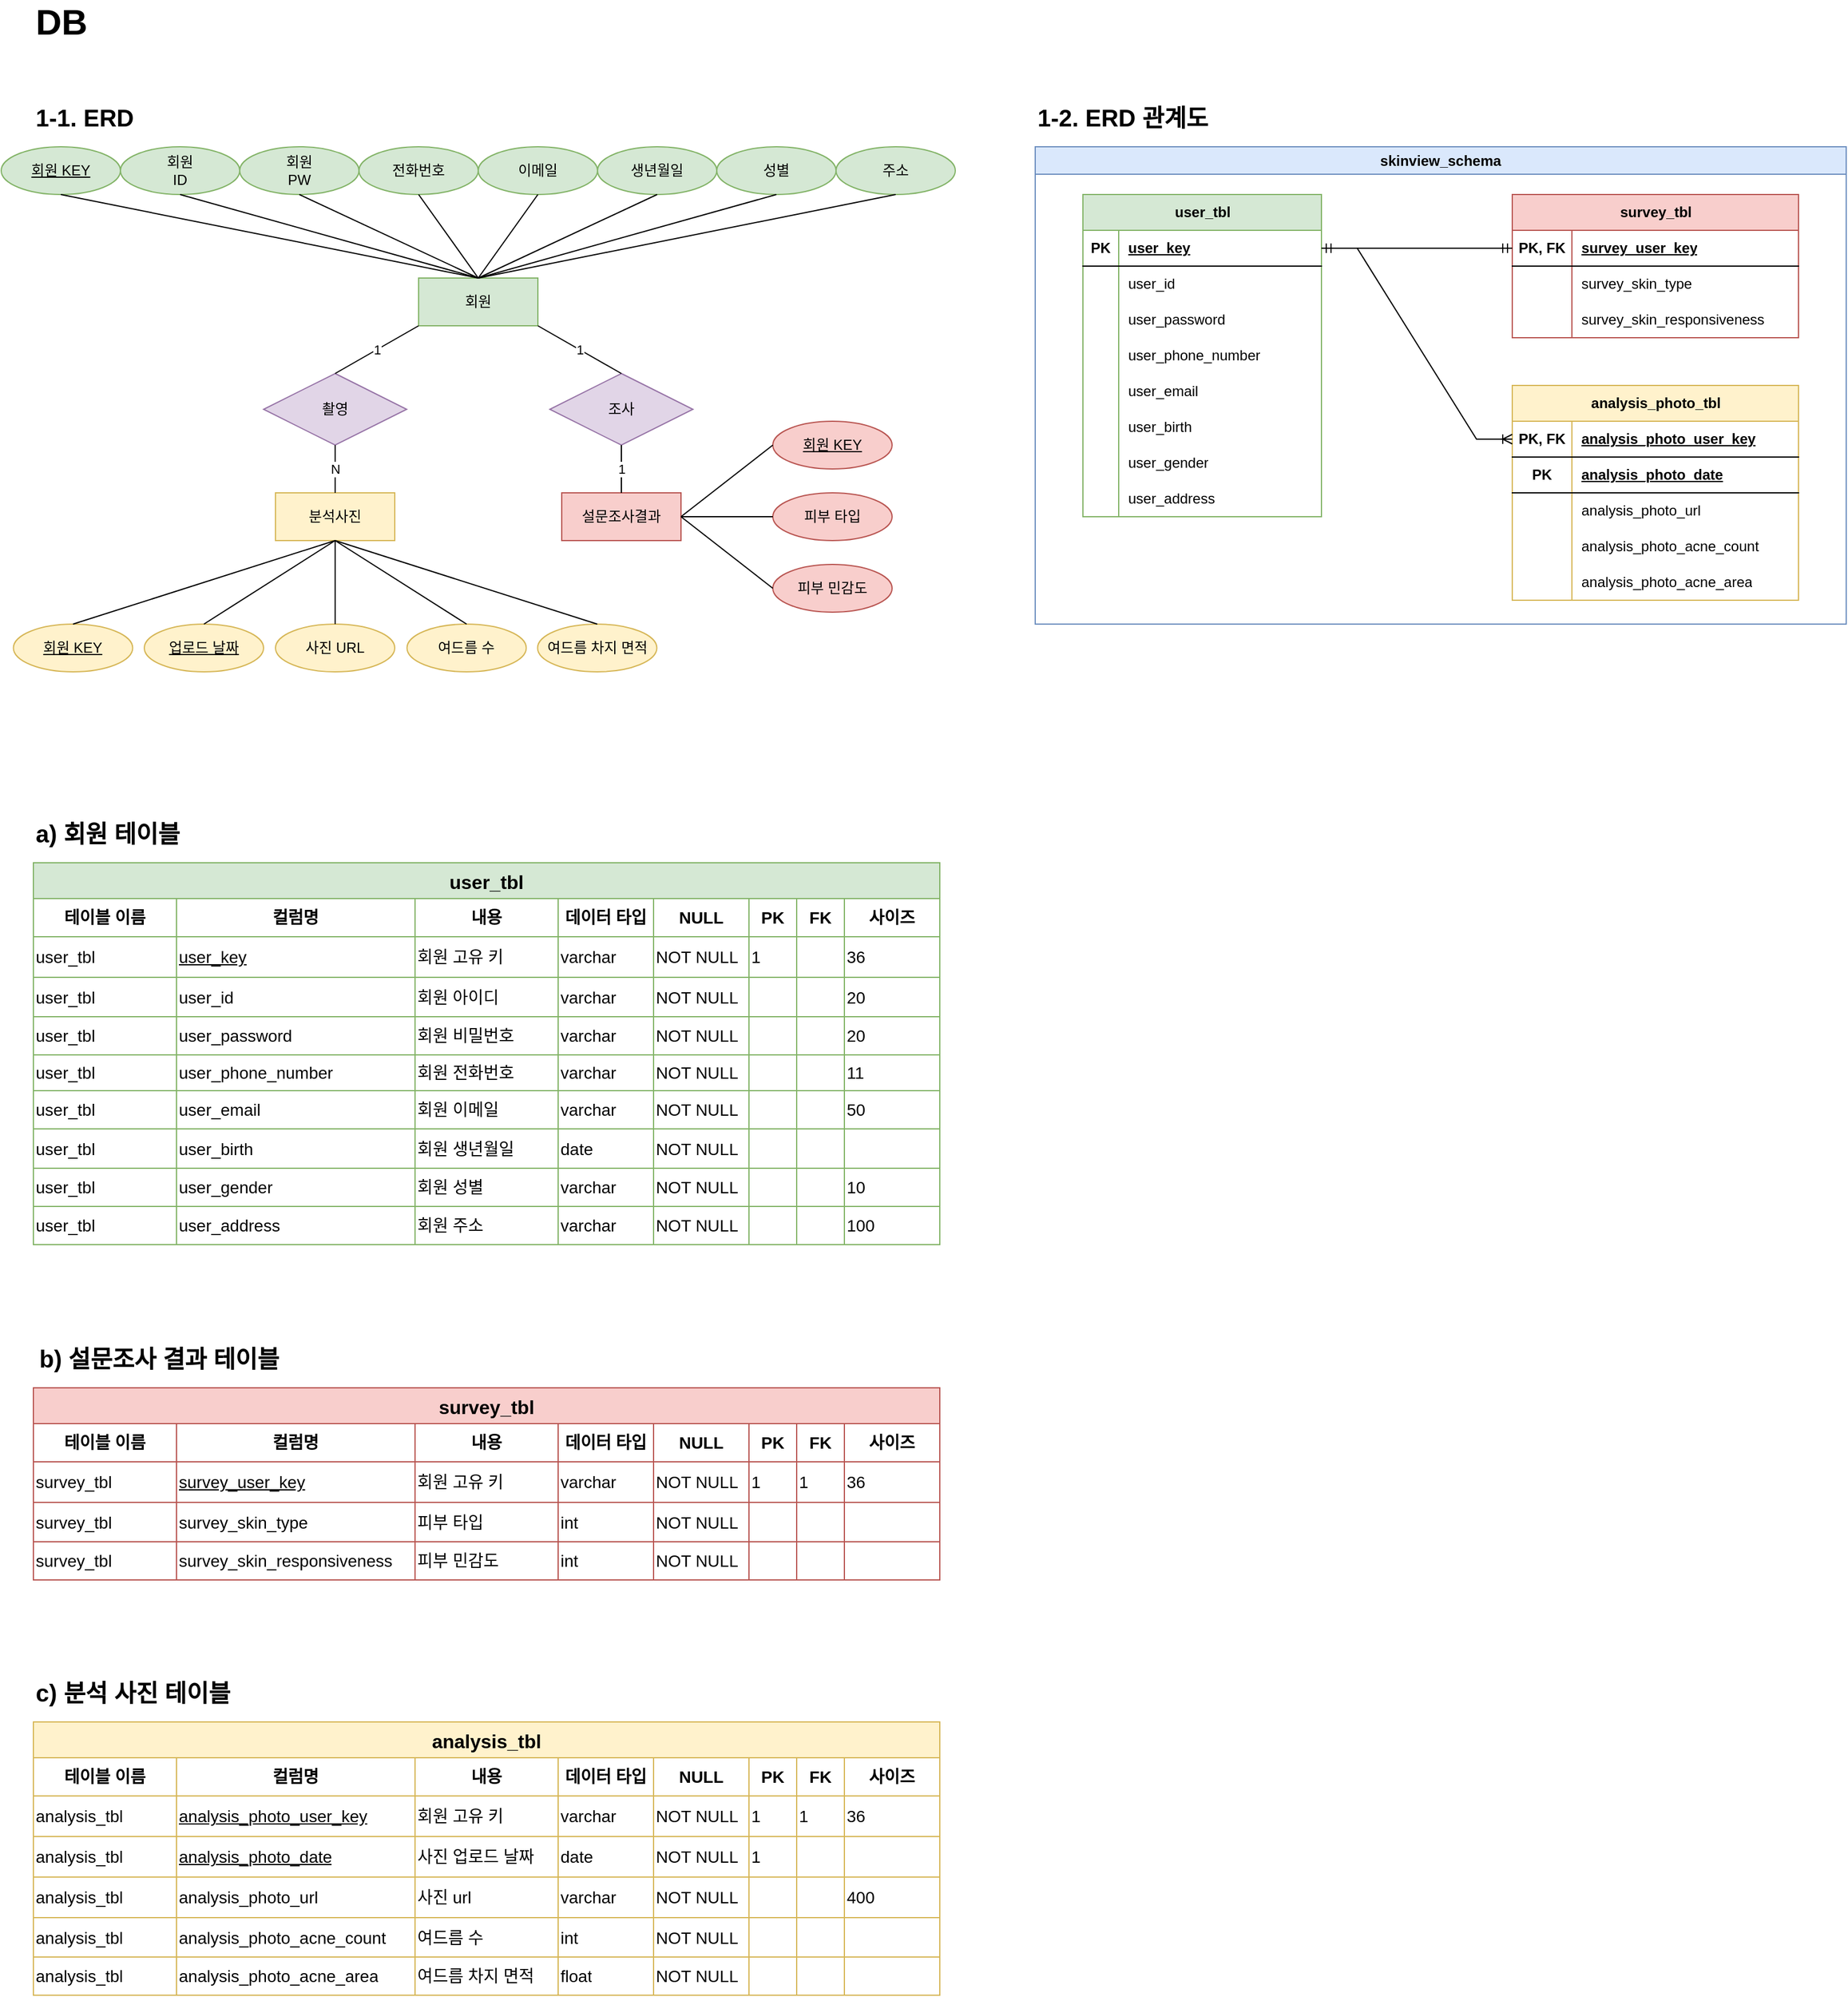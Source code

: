 <mxfile version="28.0.6">
  <diagram name="페이지-1" id="psWSUqXnJ3mYuiBxLyal">
    <mxGraphModel dx="1141" dy="622" grid="1" gridSize="10" guides="1" tooltips="1" connect="1" arrows="1" fold="1" page="1" pageScale="1" pageWidth="827" pageHeight="1169" math="0" shadow="0">
      <root>
        <mxCell id="0" />
        <mxCell id="1" parent="0" />
        <mxCell id="A9HPcWfNnL1BEkyjVgaU-159" value="DB" style="text;html=1;align=left;verticalAlign=middle;whiteSpace=wrap;rounded=0;fontStyle=1;fontSize=30;" vertex="1" parent="1">
          <mxGeometry x="40" y="40" width="60" height="30" as="geometry" />
        </mxCell>
        <mxCell id="A9HPcWfNnL1BEkyjVgaU-160" value="user_tbl" style="shape=table;startSize=30;container=1;collapsible=0;childLayout=tableLayout;strokeColor=#82b366;fontSize=16;fillColor=#d5e8d4;fontStyle=1" vertex="1" parent="1">
          <mxGeometry x="40" y="760" width="760" height="320" as="geometry" />
        </mxCell>
        <mxCell id="A9HPcWfNnL1BEkyjVgaU-161" value="" style="shape=tableRow;horizontal=0;startSize=0;swimlaneHead=0;swimlaneBody=0;strokeColor=inherit;top=0;left=0;bottom=0;right=0;collapsible=0;dropTarget=0;fillColor=none;points=[[0,0.5],[1,0.5]];portConstraint=eastwest;fontSize=16;" vertex="1" parent="A9HPcWfNnL1BEkyjVgaU-160">
          <mxGeometry y="30" width="760" height="32" as="geometry" />
        </mxCell>
        <mxCell id="A9HPcWfNnL1BEkyjVgaU-162" value="테이블 이름" style="shape=partialRectangle;html=1;whiteSpace=wrap;connectable=0;strokeColor=inherit;overflow=hidden;fillColor=none;top=0;left=0;bottom=0;right=0;pointerEvents=1;fontSize=14;fontStyle=1" vertex="1" parent="A9HPcWfNnL1BEkyjVgaU-161">
          <mxGeometry width="120" height="32" as="geometry">
            <mxRectangle width="120" height="32" as="alternateBounds" />
          </mxGeometry>
        </mxCell>
        <mxCell id="A9HPcWfNnL1BEkyjVgaU-163" value="컬럼명" style="shape=partialRectangle;html=1;whiteSpace=wrap;connectable=0;strokeColor=inherit;overflow=hidden;fillColor=none;top=0;left=0;bottom=0;right=0;pointerEvents=1;fontSize=14;fontStyle=1" vertex="1" parent="A9HPcWfNnL1BEkyjVgaU-161">
          <mxGeometry x="120" width="200" height="32" as="geometry">
            <mxRectangle width="200" height="32" as="alternateBounds" />
          </mxGeometry>
        </mxCell>
        <mxCell id="A9HPcWfNnL1BEkyjVgaU-164" value="내용" style="shape=partialRectangle;html=1;whiteSpace=wrap;connectable=0;strokeColor=inherit;overflow=hidden;fillColor=none;top=0;left=0;bottom=0;right=0;pointerEvents=1;fontSize=14;fontStyle=1" vertex="1" parent="A9HPcWfNnL1BEkyjVgaU-161">
          <mxGeometry x="320" width="120" height="32" as="geometry">
            <mxRectangle width="120" height="32" as="alternateBounds" />
          </mxGeometry>
        </mxCell>
        <mxCell id="A9HPcWfNnL1BEkyjVgaU-234" value="데이터 타입" style="shape=partialRectangle;html=1;whiteSpace=wrap;connectable=0;strokeColor=inherit;overflow=hidden;fillColor=none;top=0;left=0;bottom=0;right=0;pointerEvents=1;fontSize=14;fontStyle=1" vertex="1" parent="A9HPcWfNnL1BEkyjVgaU-161">
          <mxGeometry x="440" width="80" height="32" as="geometry">
            <mxRectangle width="80" height="32" as="alternateBounds" />
          </mxGeometry>
        </mxCell>
        <mxCell id="A9HPcWfNnL1BEkyjVgaU-243" value="NULL" style="shape=partialRectangle;html=1;whiteSpace=wrap;connectable=0;strokeColor=inherit;overflow=hidden;fillColor=none;top=0;left=0;bottom=0;right=0;pointerEvents=1;fontSize=14;fontStyle=1" vertex="1" parent="A9HPcWfNnL1BEkyjVgaU-161">
          <mxGeometry x="520" width="80" height="32" as="geometry">
            <mxRectangle width="80" height="32" as="alternateBounds" />
          </mxGeometry>
        </mxCell>
        <mxCell id="A9HPcWfNnL1BEkyjVgaU-519" value="PK" style="shape=partialRectangle;html=1;whiteSpace=wrap;connectable=0;strokeColor=inherit;overflow=hidden;fillColor=none;top=0;left=0;bottom=0;right=0;pointerEvents=1;fontSize=14;fontStyle=1" vertex="1" parent="A9HPcWfNnL1BEkyjVgaU-161">
          <mxGeometry x="600" width="40" height="32" as="geometry">
            <mxRectangle width="40" height="32" as="alternateBounds" />
          </mxGeometry>
        </mxCell>
        <mxCell id="A9HPcWfNnL1BEkyjVgaU-252" value="FK" style="shape=partialRectangle;html=1;whiteSpace=wrap;connectable=0;strokeColor=inherit;overflow=hidden;fillColor=none;top=0;left=0;bottom=0;right=0;pointerEvents=1;fontSize=14;fontStyle=1" vertex="1" parent="A9HPcWfNnL1BEkyjVgaU-161">
          <mxGeometry x="640" width="40" height="32" as="geometry">
            <mxRectangle width="40" height="32" as="alternateBounds" />
          </mxGeometry>
        </mxCell>
        <mxCell id="A9HPcWfNnL1BEkyjVgaU-261" value="사이즈" style="shape=partialRectangle;html=1;whiteSpace=wrap;connectable=0;strokeColor=inherit;overflow=hidden;fillColor=none;top=0;left=0;bottom=0;right=0;pointerEvents=1;fontSize=14;fontStyle=1" vertex="1" parent="A9HPcWfNnL1BEkyjVgaU-161">
          <mxGeometry x="680" width="80" height="32" as="geometry">
            <mxRectangle width="80" height="32" as="alternateBounds" />
          </mxGeometry>
        </mxCell>
        <mxCell id="A9HPcWfNnL1BEkyjVgaU-165" value="" style="shape=tableRow;horizontal=0;startSize=0;swimlaneHead=0;swimlaneBody=0;strokeColor=inherit;top=0;left=0;bottom=0;right=0;collapsible=0;dropTarget=0;fillColor=none;points=[[0,0.5],[1,0.5]];portConstraint=eastwest;fontSize=16;" vertex="1" parent="A9HPcWfNnL1BEkyjVgaU-160">
          <mxGeometry y="62" width="760" height="34" as="geometry" />
        </mxCell>
        <mxCell id="A9HPcWfNnL1BEkyjVgaU-166" value="user_tbl" style="shape=partialRectangle;html=1;whiteSpace=wrap;connectable=0;strokeColor=inherit;overflow=hidden;fillColor=none;top=0;left=0;bottom=0;right=0;pointerEvents=1;fontSize=14;align=left;" vertex="1" parent="A9HPcWfNnL1BEkyjVgaU-165">
          <mxGeometry width="120" height="34" as="geometry">
            <mxRectangle width="120" height="34" as="alternateBounds" />
          </mxGeometry>
        </mxCell>
        <mxCell id="A9HPcWfNnL1BEkyjVgaU-167" value="user_key" style="shape=partialRectangle;html=1;whiteSpace=wrap;connectable=0;strokeColor=inherit;overflow=hidden;fillColor=none;top=0;left=0;bottom=0;right=0;pointerEvents=1;fontSize=14;align=left;fontStyle=4" vertex="1" parent="A9HPcWfNnL1BEkyjVgaU-165">
          <mxGeometry x="120" width="200" height="34" as="geometry">
            <mxRectangle width="200" height="34" as="alternateBounds" />
          </mxGeometry>
        </mxCell>
        <mxCell id="A9HPcWfNnL1BEkyjVgaU-168" value="회원 고유 키" style="shape=partialRectangle;html=1;whiteSpace=wrap;connectable=0;strokeColor=inherit;overflow=hidden;fillColor=none;top=0;left=0;bottom=0;right=0;pointerEvents=1;fontSize=14;align=left;" vertex="1" parent="A9HPcWfNnL1BEkyjVgaU-165">
          <mxGeometry x="320" width="120" height="34" as="geometry">
            <mxRectangle width="120" height="34" as="alternateBounds" />
          </mxGeometry>
        </mxCell>
        <mxCell id="A9HPcWfNnL1BEkyjVgaU-235" value="varchar" style="shape=partialRectangle;html=1;whiteSpace=wrap;connectable=0;strokeColor=inherit;overflow=hidden;fillColor=none;top=0;left=0;bottom=0;right=0;pointerEvents=1;fontSize=14;align=left;" vertex="1" parent="A9HPcWfNnL1BEkyjVgaU-165">
          <mxGeometry x="440" width="80" height="34" as="geometry">
            <mxRectangle width="80" height="34" as="alternateBounds" />
          </mxGeometry>
        </mxCell>
        <mxCell id="A9HPcWfNnL1BEkyjVgaU-244" value="NOT NULL" style="shape=partialRectangle;html=1;whiteSpace=wrap;connectable=0;strokeColor=inherit;overflow=hidden;fillColor=none;top=0;left=0;bottom=0;right=0;pointerEvents=1;fontSize=14;align=left;" vertex="1" parent="A9HPcWfNnL1BEkyjVgaU-165">
          <mxGeometry x="520" width="80" height="34" as="geometry">
            <mxRectangle width="80" height="34" as="alternateBounds" />
          </mxGeometry>
        </mxCell>
        <mxCell id="A9HPcWfNnL1BEkyjVgaU-520" value="1" style="shape=partialRectangle;html=1;whiteSpace=wrap;connectable=0;strokeColor=inherit;overflow=hidden;fillColor=none;top=0;left=0;bottom=0;right=0;pointerEvents=1;fontSize=14;align=left;" vertex="1" parent="A9HPcWfNnL1BEkyjVgaU-165">
          <mxGeometry x="600" width="40" height="34" as="geometry">
            <mxRectangle width="40" height="34" as="alternateBounds" />
          </mxGeometry>
        </mxCell>
        <mxCell id="A9HPcWfNnL1BEkyjVgaU-253" value="" style="shape=partialRectangle;html=1;whiteSpace=wrap;connectable=0;strokeColor=inherit;overflow=hidden;fillColor=none;top=0;left=0;bottom=0;right=0;pointerEvents=1;fontSize=14;align=left;" vertex="1" parent="A9HPcWfNnL1BEkyjVgaU-165">
          <mxGeometry x="640" width="40" height="34" as="geometry">
            <mxRectangle width="40" height="34" as="alternateBounds" />
          </mxGeometry>
        </mxCell>
        <mxCell id="A9HPcWfNnL1BEkyjVgaU-262" value="36" style="shape=partialRectangle;html=1;whiteSpace=wrap;connectable=0;strokeColor=inherit;overflow=hidden;fillColor=none;top=0;left=0;bottom=0;right=0;pointerEvents=1;fontSize=14;align=left;" vertex="1" parent="A9HPcWfNnL1BEkyjVgaU-165">
          <mxGeometry x="680" width="80" height="34" as="geometry">
            <mxRectangle width="80" height="34" as="alternateBounds" />
          </mxGeometry>
        </mxCell>
        <mxCell id="A9HPcWfNnL1BEkyjVgaU-169" value="" style="shape=tableRow;horizontal=0;startSize=0;swimlaneHead=0;swimlaneBody=0;strokeColor=inherit;top=0;left=0;bottom=0;right=0;collapsible=0;dropTarget=0;fillColor=none;points=[[0,0.5],[1,0.5]];portConstraint=eastwest;fontSize=16;" vertex="1" parent="A9HPcWfNnL1BEkyjVgaU-160">
          <mxGeometry y="96" width="760" height="33" as="geometry" />
        </mxCell>
        <mxCell id="A9HPcWfNnL1BEkyjVgaU-170" value="user_tbl" style="shape=partialRectangle;html=1;whiteSpace=wrap;connectable=0;strokeColor=inherit;overflow=hidden;fillColor=none;top=0;left=0;bottom=0;right=0;pointerEvents=1;fontSize=14;align=left;" vertex="1" parent="A9HPcWfNnL1BEkyjVgaU-169">
          <mxGeometry width="120" height="33" as="geometry">
            <mxRectangle width="120" height="33" as="alternateBounds" />
          </mxGeometry>
        </mxCell>
        <mxCell id="A9HPcWfNnL1BEkyjVgaU-171" value="user_id" style="shape=partialRectangle;html=1;whiteSpace=wrap;connectable=0;strokeColor=inherit;overflow=hidden;fillColor=none;top=0;left=0;bottom=0;right=0;pointerEvents=1;fontSize=14;align=left;" vertex="1" parent="A9HPcWfNnL1BEkyjVgaU-169">
          <mxGeometry x="120" width="200" height="33" as="geometry">
            <mxRectangle width="200" height="33" as="alternateBounds" />
          </mxGeometry>
        </mxCell>
        <mxCell id="A9HPcWfNnL1BEkyjVgaU-172" value="회원 아이디" style="shape=partialRectangle;html=1;whiteSpace=wrap;connectable=0;strokeColor=inherit;overflow=hidden;fillColor=none;top=0;left=0;bottom=0;right=0;pointerEvents=1;fontSize=14;align=left;" vertex="1" parent="A9HPcWfNnL1BEkyjVgaU-169">
          <mxGeometry x="320" width="120" height="33" as="geometry">
            <mxRectangle width="120" height="33" as="alternateBounds" />
          </mxGeometry>
        </mxCell>
        <mxCell id="A9HPcWfNnL1BEkyjVgaU-236" value="varchar" style="shape=partialRectangle;html=1;whiteSpace=wrap;connectable=0;strokeColor=inherit;overflow=hidden;fillColor=none;top=0;left=0;bottom=0;right=0;pointerEvents=1;fontSize=14;align=left;" vertex="1" parent="A9HPcWfNnL1BEkyjVgaU-169">
          <mxGeometry x="440" width="80" height="33" as="geometry">
            <mxRectangle width="80" height="33" as="alternateBounds" />
          </mxGeometry>
        </mxCell>
        <mxCell id="A9HPcWfNnL1BEkyjVgaU-245" value="NOT NULL" style="shape=partialRectangle;html=1;whiteSpace=wrap;connectable=0;strokeColor=inherit;overflow=hidden;fillColor=none;top=0;left=0;bottom=0;right=0;pointerEvents=1;fontSize=14;align=left;" vertex="1" parent="A9HPcWfNnL1BEkyjVgaU-169">
          <mxGeometry x="520" width="80" height="33" as="geometry">
            <mxRectangle width="80" height="33" as="alternateBounds" />
          </mxGeometry>
        </mxCell>
        <mxCell id="A9HPcWfNnL1BEkyjVgaU-521" style="shape=partialRectangle;html=1;whiteSpace=wrap;connectable=0;strokeColor=inherit;overflow=hidden;fillColor=none;top=0;left=0;bottom=0;right=0;pointerEvents=1;fontSize=14;align=left;" vertex="1" parent="A9HPcWfNnL1BEkyjVgaU-169">
          <mxGeometry x="600" width="40" height="33" as="geometry">
            <mxRectangle width="40" height="33" as="alternateBounds" />
          </mxGeometry>
        </mxCell>
        <mxCell id="A9HPcWfNnL1BEkyjVgaU-254" style="shape=partialRectangle;html=1;whiteSpace=wrap;connectable=0;strokeColor=inherit;overflow=hidden;fillColor=none;top=0;left=0;bottom=0;right=0;pointerEvents=1;fontSize=14;align=left;" vertex="1" parent="A9HPcWfNnL1BEkyjVgaU-169">
          <mxGeometry x="640" width="40" height="33" as="geometry">
            <mxRectangle width="40" height="33" as="alternateBounds" />
          </mxGeometry>
        </mxCell>
        <mxCell id="A9HPcWfNnL1BEkyjVgaU-263" value="20" style="shape=partialRectangle;html=1;whiteSpace=wrap;connectable=0;strokeColor=inherit;overflow=hidden;fillColor=none;top=0;left=0;bottom=0;right=0;pointerEvents=1;fontSize=14;align=left;" vertex="1" parent="A9HPcWfNnL1BEkyjVgaU-169">
          <mxGeometry x="680" width="80" height="33" as="geometry">
            <mxRectangle width="80" height="33" as="alternateBounds" />
          </mxGeometry>
        </mxCell>
        <mxCell id="A9HPcWfNnL1BEkyjVgaU-173" style="shape=tableRow;horizontal=0;startSize=0;swimlaneHead=0;swimlaneBody=0;strokeColor=inherit;top=0;left=0;bottom=0;right=0;collapsible=0;dropTarget=0;fillColor=none;points=[[0,0.5],[1,0.5]];portConstraint=eastwest;fontSize=16;" vertex="1" parent="A9HPcWfNnL1BEkyjVgaU-160">
          <mxGeometry y="129" width="760" height="32" as="geometry" />
        </mxCell>
        <mxCell id="A9HPcWfNnL1BEkyjVgaU-174" value="user_tbl" style="shape=partialRectangle;html=1;whiteSpace=wrap;connectable=0;strokeColor=inherit;overflow=hidden;fillColor=none;top=0;left=0;bottom=0;right=0;pointerEvents=1;fontSize=14;align=left;" vertex="1" parent="A9HPcWfNnL1BEkyjVgaU-173">
          <mxGeometry width="120" height="32" as="geometry">
            <mxRectangle width="120" height="32" as="alternateBounds" />
          </mxGeometry>
        </mxCell>
        <mxCell id="A9HPcWfNnL1BEkyjVgaU-175" value="user_password" style="shape=partialRectangle;html=1;whiteSpace=wrap;connectable=0;strokeColor=inherit;overflow=hidden;fillColor=none;top=0;left=0;bottom=0;right=0;pointerEvents=1;fontSize=14;align=left;" vertex="1" parent="A9HPcWfNnL1BEkyjVgaU-173">
          <mxGeometry x="120" width="200" height="32" as="geometry">
            <mxRectangle width="200" height="32" as="alternateBounds" />
          </mxGeometry>
        </mxCell>
        <mxCell id="A9HPcWfNnL1BEkyjVgaU-176" value="회원 비밀번호" style="shape=partialRectangle;html=1;whiteSpace=wrap;connectable=0;strokeColor=inherit;overflow=hidden;fillColor=none;top=0;left=0;bottom=0;right=0;pointerEvents=1;fontSize=14;align=left;" vertex="1" parent="A9HPcWfNnL1BEkyjVgaU-173">
          <mxGeometry x="320" width="120" height="32" as="geometry">
            <mxRectangle width="120" height="32" as="alternateBounds" />
          </mxGeometry>
        </mxCell>
        <mxCell id="A9HPcWfNnL1BEkyjVgaU-237" value="varchar" style="shape=partialRectangle;html=1;whiteSpace=wrap;connectable=0;strokeColor=inherit;overflow=hidden;fillColor=none;top=0;left=0;bottom=0;right=0;pointerEvents=1;fontSize=14;align=left;" vertex="1" parent="A9HPcWfNnL1BEkyjVgaU-173">
          <mxGeometry x="440" width="80" height="32" as="geometry">
            <mxRectangle width="80" height="32" as="alternateBounds" />
          </mxGeometry>
        </mxCell>
        <mxCell id="A9HPcWfNnL1BEkyjVgaU-246" value="NOT NULL" style="shape=partialRectangle;html=1;whiteSpace=wrap;connectable=0;strokeColor=inherit;overflow=hidden;fillColor=none;top=0;left=0;bottom=0;right=0;pointerEvents=1;fontSize=14;align=left;" vertex="1" parent="A9HPcWfNnL1BEkyjVgaU-173">
          <mxGeometry x="520" width="80" height="32" as="geometry">
            <mxRectangle width="80" height="32" as="alternateBounds" />
          </mxGeometry>
        </mxCell>
        <mxCell id="A9HPcWfNnL1BEkyjVgaU-522" style="shape=partialRectangle;html=1;whiteSpace=wrap;connectable=0;strokeColor=inherit;overflow=hidden;fillColor=none;top=0;left=0;bottom=0;right=0;pointerEvents=1;fontSize=14;align=left;" vertex="1" parent="A9HPcWfNnL1BEkyjVgaU-173">
          <mxGeometry x="600" width="40" height="32" as="geometry">
            <mxRectangle width="40" height="32" as="alternateBounds" />
          </mxGeometry>
        </mxCell>
        <mxCell id="A9HPcWfNnL1BEkyjVgaU-255" style="shape=partialRectangle;html=1;whiteSpace=wrap;connectable=0;strokeColor=inherit;overflow=hidden;fillColor=none;top=0;left=0;bottom=0;right=0;pointerEvents=1;fontSize=14;align=left;" vertex="1" parent="A9HPcWfNnL1BEkyjVgaU-173">
          <mxGeometry x="640" width="40" height="32" as="geometry">
            <mxRectangle width="40" height="32" as="alternateBounds" />
          </mxGeometry>
        </mxCell>
        <mxCell id="A9HPcWfNnL1BEkyjVgaU-264" value="20" style="shape=partialRectangle;html=1;whiteSpace=wrap;connectable=0;strokeColor=inherit;overflow=hidden;fillColor=none;top=0;left=0;bottom=0;right=0;pointerEvents=1;fontSize=14;align=left;" vertex="1" parent="A9HPcWfNnL1BEkyjVgaU-173">
          <mxGeometry x="680" width="80" height="32" as="geometry">
            <mxRectangle width="80" height="32" as="alternateBounds" />
          </mxGeometry>
        </mxCell>
        <mxCell id="A9HPcWfNnL1BEkyjVgaU-177" style="shape=tableRow;horizontal=0;startSize=0;swimlaneHead=0;swimlaneBody=0;strokeColor=inherit;top=0;left=0;bottom=0;right=0;collapsible=0;dropTarget=0;fillColor=none;points=[[0,0.5],[1,0.5]];portConstraint=eastwest;fontSize=16;" vertex="1" parent="A9HPcWfNnL1BEkyjVgaU-160">
          <mxGeometry y="161" width="760" height="30" as="geometry" />
        </mxCell>
        <mxCell id="A9HPcWfNnL1BEkyjVgaU-178" value="user_tbl" style="shape=partialRectangle;html=1;whiteSpace=wrap;connectable=0;strokeColor=inherit;overflow=hidden;fillColor=none;top=0;left=0;bottom=0;right=0;pointerEvents=1;fontSize=14;align=left;" vertex="1" parent="A9HPcWfNnL1BEkyjVgaU-177">
          <mxGeometry width="120" height="30" as="geometry">
            <mxRectangle width="120" height="30" as="alternateBounds" />
          </mxGeometry>
        </mxCell>
        <mxCell id="A9HPcWfNnL1BEkyjVgaU-179" value="user_phone_number" style="shape=partialRectangle;html=1;whiteSpace=wrap;connectable=0;strokeColor=inherit;overflow=hidden;fillColor=none;top=0;left=0;bottom=0;right=0;pointerEvents=1;fontSize=14;align=left;" vertex="1" parent="A9HPcWfNnL1BEkyjVgaU-177">
          <mxGeometry x="120" width="200" height="30" as="geometry">
            <mxRectangle width="200" height="30" as="alternateBounds" />
          </mxGeometry>
        </mxCell>
        <mxCell id="A9HPcWfNnL1BEkyjVgaU-180" value="회원 전화번호" style="shape=partialRectangle;html=1;whiteSpace=wrap;connectable=0;strokeColor=inherit;overflow=hidden;fillColor=none;top=0;left=0;bottom=0;right=0;pointerEvents=1;fontSize=14;align=left;" vertex="1" parent="A9HPcWfNnL1BEkyjVgaU-177">
          <mxGeometry x="320" width="120" height="30" as="geometry">
            <mxRectangle width="120" height="30" as="alternateBounds" />
          </mxGeometry>
        </mxCell>
        <mxCell id="A9HPcWfNnL1BEkyjVgaU-238" value="varchar" style="shape=partialRectangle;html=1;whiteSpace=wrap;connectable=0;strokeColor=inherit;overflow=hidden;fillColor=none;top=0;left=0;bottom=0;right=0;pointerEvents=1;fontSize=14;align=left;" vertex="1" parent="A9HPcWfNnL1BEkyjVgaU-177">
          <mxGeometry x="440" width="80" height="30" as="geometry">
            <mxRectangle width="80" height="30" as="alternateBounds" />
          </mxGeometry>
        </mxCell>
        <mxCell id="A9HPcWfNnL1BEkyjVgaU-247" value="NOT NULL" style="shape=partialRectangle;html=1;whiteSpace=wrap;connectable=0;strokeColor=inherit;overflow=hidden;fillColor=none;top=0;left=0;bottom=0;right=0;pointerEvents=1;fontSize=14;align=left;" vertex="1" parent="A9HPcWfNnL1BEkyjVgaU-177">
          <mxGeometry x="520" width="80" height="30" as="geometry">
            <mxRectangle width="80" height="30" as="alternateBounds" />
          </mxGeometry>
        </mxCell>
        <mxCell id="A9HPcWfNnL1BEkyjVgaU-523" style="shape=partialRectangle;html=1;whiteSpace=wrap;connectable=0;strokeColor=inherit;overflow=hidden;fillColor=none;top=0;left=0;bottom=0;right=0;pointerEvents=1;fontSize=14;align=left;" vertex="1" parent="A9HPcWfNnL1BEkyjVgaU-177">
          <mxGeometry x="600" width="40" height="30" as="geometry">
            <mxRectangle width="40" height="30" as="alternateBounds" />
          </mxGeometry>
        </mxCell>
        <mxCell id="A9HPcWfNnL1BEkyjVgaU-256" style="shape=partialRectangle;html=1;whiteSpace=wrap;connectable=0;strokeColor=inherit;overflow=hidden;fillColor=none;top=0;left=0;bottom=0;right=0;pointerEvents=1;fontSize=14;align=left;" vertex="1" parent="A9HPcWfNnL1BEkyjVgaU-177">
          <mxGeometry x="640" width="40" height="30" as="geometry">
            <mxRectangle width="40" height="30" as="alternateBounds" />
          </mxGeometry>
        </mxCell>
        <mxCell id="A9HPcWfNnL1BEkyjVgaU-265" value="11" style="shape=partialRectangle;html=1;whiteSpace=wrap;connectable=0;strokeColor=inherit;overflow=hidden;fillColor=none;top=0;left=0;bottom=0;right=0;pointerEvents=1;fontSize=14;align=left;" vertex="1" parent="A9HPcWfNnL1BEkyjVgaU-177">
          <mxGeometry x="680" width="80" height="30" as="geometry">
            <mxRectangle width="80" height="30" as="alternateBounds" />
          </mxGeometry>
        </mxCell>
        <mxCell id="A9HPcWfNnL1BEkyjVgaU-181" style="shape=tableRow;horizontal=0;startSize=0;swimlaneHead=0;swimlaneBody=0;strokeColor=inherit;top=0;left=0;bottom=0;right=0;collapsible=0;dropTarget=0;fillColor=none;points=[[0,0.5],[1,0.5]];portConstraint=eastwest;fontSize=16;" vertex="1" parent="A9HPcWfNnL1BEkyjVgaU-160">
          <mxGeometry y="191" width="760" height="32" as="geometry" />
        </mxCell>
        <mxCell id="A9HPcWfNnL1BEkyjVgaU-182" value="user_tbl" style="shape=partialRectangle;html=1;whiteSpace=wrap;connectable=0;strokeColor=inherit;overflow=hidden;fillColor=none;top=0;left=0;bottom=0;right=0;pointerEvents=1;fontSize=14;align=left;" vertex="1" parent="A9HPcWfNnL1BEkyjVgaU-181">
          <mxGeometry width="120" height="32" as="geometry">
            <mxRectangle width="120" height="32" as="alternateBounds" />
          </mxGeometry>
        </mxCell>
        <mxCell id="A9HPcWfNnL1BEkyjVgaU-183" value="user_email" style="shape=partialRectangle;html=1;whiteSpace=wrap;connectable=0;strokeColor=inherit;overflow=hidden;fillColor=none;top=0;left=0;bottom=0;right=0;pointerEvents=1;fontSize=14;align=left;" vertex="1" parent="A9HPcWfNnL1BEkyjVgaU-181">
          <mxGeometry x="120" width="200" height="32" as="geometry">
            <mxRectangle width="200" height="32" as="alternateBounds" />
          </mxGeometry>
        </mxCell>
        <mxCell id="A9HPcWfNnL1BEkyjVgaU-184" value="회원 이메일" style="shape=partialRectangle;html=1;whiteSpace=wrap;connectable=0;strokeColor=inherit;overflow=hidden;fillColor=none;top=0;left=0;bottom=0;right=0;pointerEvents=1;fontSize=14;align=left;" vertex="1" parent="A9HPcWfNnL1BEkyjVgaU-181">
          <mxGeometry x="320" width="120" height="32" as="geometry">
            <mxRectangle width="120" height="32" as="alternateBounds" />
          </mxGeometry>
        </mxCell>
        <mxCell id="A9HPcWfNnL1BEkyjVgaU-239" value="varchar" style="shape=partialRectangle;html=1;whiteSpace=wrap;connectable=0;strokeColor=inherit;overflow=hidden;fillColor=none;top=0;left=0;bottom=0;right=0;pointerEvents=1;fontSize=14;align=left;" vertex="1" parent="A9HPcWfNnL1BEkyjVgaU-181">
          <mxGeometry x="440" width="80" height="32" as="geometry">
            <mxRectangle width="80" height="32" as="alternateBounds" />
          </mxGeometry>
        </mxCell>
        <mxCell id="A9HPcWfNnL1BEkyjVgaU-248" value="NOT NULL" style="shape=partialRectangle;html=1;whiteSpace=wrap;connectable=0;strokeColor=inherit;overflow=hidden;fillColor=none;top=0;left=0;bottom=0;right=0;pointerEvents=1;fontSize=14;align=left;" vertex="1" parent="A9HPcWfNnL1BEkyjVgaU-181">
          <mxGeometry x="520" width="80" height="32" as="geometry">
            <mxRectangle width="80" height="32" as="alternateBounds" />
          </mxGeometry>
        </mxCell>
        <mxCell id="A9HPcWfNnL1BEkyjVgaU-524" style="shape=partialRectangle;html=1;whiteSpace=wrap;connectable=0;strokeColor=inherit;overflow=hidden;fillColor=none;top=0;left=0;bottom=0;right=0;pointerEvents=1;fontSize=14;align=left;" vertex="1" parent="A9HPcWfNnL1BEkyjVgaU-181">
          <mxGeometry x="600" width="40" height="32" as="geometry">
            <mxRectangle width="40" height="32" as="alternateBounds" />
          </mxGeometry>
        </mxCell>
        <mxCell id="A9HPcWfNnL1BEkyjVgaU-257" style="shape=partialRectangle;html=1;whiteSpace=wrap;connectable=0;strokeColor=inherit;overflow=hidden;fillColor=none;top=0;left=0;bottom=0;right=0;pointerEvents=1;fontSize=14;align=left;" vertex="1" parent="A9HPcWfNnL1BEkyjVgaU-181">
          <mxGeometry x="640" width="40" height="32" as="geometry">
            <mxRectangle width="40" height="32" as="alternateBounds" />
          </mxGeometry>
        </mxCell>
        <mxCell id="A9HPcWfNnL1BEkyjVgaU-266" value="50" style="shape=partialRectangle;html=1;whiteSpace=wrap;connectable=0;strokeColor=inherit;overflow=hidden;fillColor=none;top=0;left=0;bottom=0;right=0;pointerEvents=1;fontSize=14;align=left;" vertex="1" parent="A9HPcWfNnL1BEkyjVgaU-181">
          <mxGeometry x="680" width="80" height="32" as="geometry">
            <mxRectangle width="80" height="32" as="alternateBounds" />
          </mxGeometry>
        </mxCell>
        <mxCell id="A9HPcWfNnL1BEkyjVgaU-185" style="shape=tableRow;horizontal=0;startSize=0;swimlaneHead=0;swimlaneBody=0;strokeColor=inherit;top=0;left=0;bottom=0;right=0;collapsible=0;dropTarget=0;fillColor=none;points=[[0,0.5],[1,0.5]];portConstraint=eastwest;fontSize=16;" vertex="1" parent="A9HPcWfNnL1BEkyjVgaU-160">
          <mxGeometry y="223" width="760" height="33" as="geometry" />
        </mxCell>
        <mxCell id="A9HPcWfNnL1BEkyjVgaU-186" value="user_tbl" style="shape=partialRectangle;html=1;whiteSpace=wrap;connectable=0;strokeColor=inherit;overflow=hidden;fillColor=none;top=0;left=0;bottom=0;right=0;pointerEvents=1;fontSize=14;align=left;" vertex="1" parent="A9HPcWfNnL1BEkyjVgaU-185">
          <mxGeometry width="120" height="33" as="geometry">
            <mxRectangle width="120" height="33" as="alternateBounds" />
          </mxGeometry>
        </mxCell>
        <mxCell id="A9HPcWfNnL1BEkyjVgaU-187" value="user_birth" style="shape=partialRectangle;html=1;whiteSpace=wrap;connectable=0;strokeColor=inherit;overflow=hidden;fillColor=none;top=0;left=0;bottom=0;right=0;pointerEvents=1;fontSize=14;align=left;" vertex="1" parent="A9HPcWfNnL1BEkyjVgaU-185">
          <mxGeometry x="120" width="200" height="33" as="geometry">
            <mxRectangle width="200" height="33" as="alternateBounds" />
          </mxGeometry>
        </mxCell>
        <mxCell id="A9HPcWfNnL1BEkyjVgaU-188" value="회원 생년월일" style="shape=partialRectangle;html=1;whiteSpace=wrap;connectable=0;strokeColor=inherit;overflow=hidden;fillColor=none;top=0;left=0;bottom=0;right=0;pointerEvents=1;fontSize=14;align=left;" vertex="1" parent="A9HPcWfNnL1BEkyjVgaU-185">
          <mxGeometry x="320" width="120" height="33" as="geometry">
            <mxRectangle width="120" height="33" as="alternateBounds" />
          </mxGeometry>
        </mxCell>
        <mxCell id="A9HPcWfNnL1BEkyjVgaU-240" value="date" style="shape=partialRectangle;html=1;whiteSpace=wrap;connectable=0;strokeColor=inherit;overflow=hidden;fillColor=none;top=0;left=0;bottom=0;right=0;pointerEvents=1;fontSize=14;align=left;" vertex="1" parent="A9HPcWfNnL1BEkyjVgaU-185">
          <mxGeometry x="440" width="80" height="33" as="geometry">
            <mxRectangle width="80" height="33" as="alternateBounds" />
          </mxGeometry>
        </mxCell>
        <mxCell id="A9HPcWfNnL1BEkyjVgaU-249" value="NOT NULL" style="shape=partialRectangle;html=1;whiteSpace=wrap;connectable=0;strokeColor=inherit;overflow=hidden;fillColor=none;top=0;left=0;bottom=0;right=0;pointerEvents=1;fontSize=14;align=left;" vertex="1" parent="A9HPcWfNnL1BEkyjVgaU-185">
          <mxGeometry x="520" width="80" height="33" as="geometry">
            <mxRectangle width="80" height="33" as="alternateBounds" />
          </mxGeometry>
        </mxCell>
        <mxCell id="A9HPcWfNnL1BEkyjVgaU-525" style="shape=partialRectangle;html=1;whiteSpace=wrap;connectable=0;strokeColor=inherit;overflow=hidden;fillColor=none;top=0;left=0;bottom=0;right=0;pointerEvents=1;fontSize=14;align=left;" vertex="1" parent="A9HPcWfNnL1BEkyjVgaU-185">
          <mxGeometry x="600" width="40" height="33" as="geometry">
            <mxRectangle width="40" height="33" as="alternateBounds" />
          </mxGeometry>
        </mxCell>
        <mxCell id="A9HPcWfNnL1BEkyjVgaU-258" style="shape=partialRectangle;html=1;whiteSpace=wrap;connectable=0;strokeColor=inherit;overflow=hidden;fillColor=none;top=0;left=0;bottom=0;right=0;pointerEvents=1;fontSize=14;align=left;" vertex="1" parent="A9HPcWfNnL1BEkyjVgaU-185">
          <mxGeometry x="640" width="40" height="33" as="geometry">
            <mxRectangle width="40" height="33" as="alternateBounds" />
          </mxGeometry>
        </mxCell>
        <mxCell id="A9HPcWfNnL1BEkyjVgaU-267" value="" style="shape=partialRectangle;html=1;whiteSpace=wrap;connectable=0;strokeColor=inherit;overflow=hidden;fillColor=none;top=0;left=0;bottom=0;right=0;pointerEvents=1;fontSize=14;align=left;" vertex="1" parent="A9HPcWfNnL1BEkyjVgaU-185">
          <mxGeometry x="680" width="80" height="33" as="geometry">
            <mxRectangle width="80" height="33" as="alternateBounds" />
          </mxGeometry>
        </mxCell>
        <mxCell id="A9HPcWfNnL1BEkyjVgaU-189" style="shape=tableRow;horizontal=0;startSize=0;swimlaneHead=0;swimlaneBody=0;strokeColor=inherit;top=0;left=0;bottom=0;right=0;collapsible=0;dropTarget=0;fillColor=none;points=[[0,0.5],[1,0.5]];portConstraint=eastwest;fontSize=16;" vertex="1" parent="A9HPcWfNnL1BEkyjVgaU-160">
          <mxGeometry y="256" width="760" height="32" as="geometry" />
        </mxCell>
        <mxCell id="A9HPcWfNnL1BEkyjVgaU-190" value="user_tbl" style="shape=partialRectangle;html=1;whiteSpace=wrap;connectable=0;strokeColor=inherit;overflow=hidden;fillColor=none;top=0;left=0;bottom=0;right=0;pointerEvents=1;fontSize=14;align=left;" vertex="1" parent="A9HPcWfNnL1BEkyjVgaU-189">
          <mxGeometry width="120" height="32" as="geometry">
            <mxRectangle width="120" height="32" as="alternateBounds" />
          </mxGeometry>
        </mxCell>
        <mxCell id="A9HPcWfNnL1BEkyjVgaU-191" value="user_gender" style="shape=partialRectangle;html=1;whiteSpace=wrap;connectable=0;strokeColor=inherit;overflow=hidden;fillColor=none;top=0;left=0;bottom=0;right=0;pointerEvents=1;fontSize=14;align=left;" vertex="1" parent="A9HPcWfNnL1BEkyjVgaU-189">
          <mxGeometry x="120" width="200" height="32" as="geometry">
            <mxRectangle width="200" height="32" as="alternateBounds" />
          </mxGeometry>
        </mxCell>
        <mxCell id="A9HPcWfNnL1BEkyjVgaU-192" value="회원 성별" style="shape=partialRectangle;html=1;whiteSpace=wrap;connectable=0;strokeColor=inherit;overflow=hidden;fillColor=none;top=0;left=0;bottom=0;right=0;pointerEvents=1;fontSize=14;align=left;" vertex="1" parent="A9HPcWfNnL1BEkyjVgaU-189">
          <mxGeometry x="320" width="120" height="32" as="geometry">
            <mxRectangle width="120" height="32" as="alternateBounds" />
          </mxGeometry>
        </mxCell>
        <mxCell id="A9HPcWfNnL1BEkyjVgaU-241" value="varchar" style="shape=partialRectangle;html=1;whiteSpace=wrap;connectable=0;strokeColor=inherit;overflow=hidden;fillColor=none;top=0;left=0;bottom=0;right=0;pointerEvents=1;fontSize=14;align=left;" vertex="1" parent="A9HPcWfNnL1BEkyjVgaU-189">
          <mxGeometry x="440" width="80" height="32" as="geometry">
            <mxRectangle width="80" height="32" as="alternateBounds" />
          </mxGeometry>
        </mxCell>
        <mxCell id="A9HPcWfNnL1BEkyjVgaU-250" value="NOT NULL" style="shape=partialRectangle;html=1;whiteSpace=wrap;connectable=0;strokeColor=inherit;overflow=hidden;fillColor=none;top=0;left=0;bottom=0;right=0;pointerEvents=1;fontSize=14;align=left;" vertex="1" parent="A9HPcWfNnL1BEkyjVgaU-189">
          <mxGeometry x="520" width="80" height="32" as="geometry">
            <mxRectangle width="80" height="32" as="alternateBounds" />
          </mxGeometry>
        </mxCell>
        <mxCell id="A9HPcWfNnL1BEkyjVgaU-526" style="shape=partialRectangle;html=1;whiteSpace=wrap;connectable=0;strokeColor=inherit;overflow=hidden;fillColor=none;top=0;left=0;bottom=0;right=0;pointerEvents=1;fontSize=14;align=left;" vertex="1" parent="A9HPcWfNnL1BEkyjVgaU-189">
          <mxGeometry x="600" width="40" height="32" as="geometry">
            <mxRectangle width="40" height="32" as="alternateBounds" />
          </mxGeometry>
        </mxCell>
        <mxCell id="A9HPcWfNnL1BEkyjVgaU-259" style="shape=partialRectangle;html=1;whiteSpace=wrap;connectable=0;strokeColor=inherit;overflow=hidden;fillColor=none;top=0;left=0;bottom=0;right=0;pointerEvents=1;fontSize=14;align=left;" vertex="1" parent="A9HPcWfNnL1BEkyjVgaU-189">
          <mxGeometry x="640" width="40" height="32" as="geometry">
            <mxRectangle width="40" height="32" as="alternateBounds" />
          </mxGeometry>
        </mxCell>
        <mxCell id="A9HPcWfNnL1BEkyjVgaU-268" value="10" style="shape=partialRectangle;html=1;whiteSpace=wrap;connectable=0;strokeColor=inherit;overflow=hidden;fillColor=none;top=0;left=0;bottom=0;right=0;pointerEvents=1;fontSize=14;align=left;" vertex="1" parent="A9HPcWfNnL1BEkyjVgaU-189">
          <mxGeometry x="680" width="80" height="32" as="geometry">
            <mxRectangle width="80" height="32" as="alternateBounds" />
          </mxGeometry>
        </mxCell>
        <mxCell id="A9HPcWfNnL1BEkyjVgaU-193" style="shape=tableRow;horizontal=0;startSize=0;swimlaneHead=0;swimlaneBody=0;strokeColor=inherit;top=0;left=0;bottom=0;right=0;collapsible=0;dropTarget=0;fillColor=none;points=[[0,0.5],[1,0.5]];portConstraint=eastwest;fontSize=16;" vertex="1" parent="A9HPcWfNnL1BEkyjVgaU-160">
          <mxGeometry y="288" width="760" height="32" as="geometry" />
        </mxCell>
        <mxCell id="A9HPcWfNnL1BEkyjVgaU-194" value="user_tbl" style="shape=partialRectangle;html=1;whiteSpace=wrap;connectable=0;strokeColor=inherit;overflow=hidden;fillColor=none;top=0;left=0;bottom=0;right=0;pointerEvents=1;fontSize=14;align=left;" vertex="1" parent="A9HPcWfNnL1BEkyjVgaU-193">
          <mxGeometry width="120" height="32" as="geometry">
            <mxRectangle width="120" height="32" as="alternateBounds" />
          </mxGeometry>
        </mxCell>
        <mxCell id="A9HPcWfNnL1BEkyjVgaU-195" value="user_address" style="shape=partialRectangle;html=1;whiteSpace=wrap;connectable=0;strokeColor=inherit;overflow=hidden;fillColor=none;top=0;left=0;bottom=0;right=0;pointerEvents=1;fontSize=14;align=left;" vertex="1" parent="A9HPcWfNnL1BEkyjVgaU-193">
          <mxGeometry x="120" width="200" height="32" as="geometry">
            <mxRectangle width="200" height="32" as="alternateBounds" />
          </mxGeometry>
        </mxCell>
        <mxCell id="A9HPcWfNnL1BEkyjVgaU-196" value="회원 주소" style="shape=partialRectangle;html=1;whiteSpace=wrap;connectable=0;strokeColor=inherit;overflow=hidden;fillColor=none;top=0;left=0;bottom=0;right=0;pointerEvents=1;fontSize=14;align=left;" vertex="1" parent="A9HPcWfNnL1BEkyjVgaU-193">
          <mxGeometry x="320" width="120" height="32" as="geometry">
            <mxRectangle width="120" height="32" as="alternateBounds" />
          </mxGeometry>
        </mxCell>
        <mxCell id="A9HPcWfNnL1BEkyjVgaU-242" value="varchar" style="shape=partialRectangle;html=1;whiteSpace=wrap;connectable=0;strokeColor=inherit;overflow=hidden;fillColor=none;top=0;left=0;bottom=0;right=0;pointerEvents=1;fontSize=14;align=left;" vertex="1" parent="A9HPcWfNnL1BEkyjVgaU-193">
          <mxGeometry x="440" width="80" height="32" as="geometry">
            <mxRectangle width="80" height="32" as="alternateBounds" />
          </mxGeometry>
        </mxCell>
        <mxCell id="A9HPcWfNnL1BEkyjVgaU-251" value="NOT NULL" style="shape=partialRectangle;html=1;whiteSpace=wrap;connectable=0;strokeColor=inherit;overflow=hidden;fillColor=none;top=0;left=0;bottom=0;right=0;pointerEvents=1;fontSize=14;align=left;" vertex="1" parent="A9HPcWfNnL1BEkyjVgaU-193">
          <mxGeometry x="520" width="80" height="32" as="geometry">
            <mxRectangle width="80" height="32" as="alternateBounds" />
          </mxGeometry>
        </mxCell>
        <mxCell id="A9HPcWfNnL1BEkyjVgaU-527" style="shape=partialRectangle;html=1;whiteSpace=wrap;connectable=0;strokeColor=inherit;overflow=hidden;fillColor=none;top=0;left=0;bottom=0;right=0;pointerEvents=1;fontSize=14;align=left;" vertex="1" parent="A9HPcWfNnL1BEkyjVgaU-193">
          <mxGeometry x="600" width="40" height="32" as="geometry">
            <mxRectangle width="40" height="32" as="alternateBounds" />
          </mxGeometry>
        </mxCell>
        <mxCell id="A9HPcWfNnL1BEkyjVgaU-260" style="shape=partialRectangle;html=1;whiteSpace=wrap;connectable=0;strokeColor=inherit;overflow=hidden;fillColor=none;top=0;left=0;bottom=0;right=0;pointerEvents=1;fontSize=14;align=left;" vertex="1" parent="A9HPcWfNnL1BEkyjVgaU-193">
          <mxGeometry x="640" width="40" height="32" as="geometry">
            <mxRectangle width="40" height="32" as="alternateBounds" />
          </mxGeometry>
        </mxCell>
        <mxCell id="A9HPcWfNnL1BEkyjVgaU-269" value="100" style="shape=partialRectangle;html=1;whiteSpace=wrap;connectable=0;strokeColor=inherit;overflow=hidden;fillColor=none;top=0;left=0;bottom=0;right=0;pointerEvents=1;fontSize=14;align=left;" vertex="1" parent="A9HPcWfNnL1BEkyjVgaU-193">
          <mxGeometry x="680" width="80" height="32" as="geometry">
            <mxRectangle width="80" height="32" as="alternateBounds" />
          </mxGeometry>
        </mxCell>
        <mxCell id="A9HPcWfNnL1BEkyjVgaU-343" value="survey_tbl" style="shape=table;startSize=30;container=1;collapsible=0;childLayout=tableLayout;strokeColor=#b85450;fontSize=16;fillColor=#f8cecc;fontStyle=1" vertex="1" parent="1">
          <mxGeometry x="40" y="1200" width="760" height="161" as="geometry" />
        </mxCell>
        <mxCell id="A9HPcWfNnL1BEkyjVgaU-344" value="" style="shape=tableRow;horizontal=0;startSize=0;swimlaneHead=0;swimlaneBody=0;strokeColor=inherit;top=0;left=0;bottom=0;right=0;collapsible=0;dropTarget=0;fillColor=none;points=[[0,0.5],[1,0.5]];portConstraint=eastwest;fontSize=16;" vertex="1" parent="A9HPcWfNnL1BEkyjVgaU-343">
          <mxGeometry y="30" width="760" height="32" as="geometry" />
        </mxCell>
        <mxCell id="A9HPcWfNnL1BEkyjVgaU-345" value="테이블 이름" style="shape=partialRectangle;html=1;whiteSpace=wrap;connectable=0;strokeColor=inherit;overflow=hidden;fillColor=none;top=0;left=0;bottom=0;right=0;pointerEvents=1;fontSize=14;fontStyle=1" vertex="1" parent="A9HPcWfNnL1BEkyjVgaU-344">
          <mxGeometry width="120" height="32" as="geometry">
            <mxRectangle width="120" height="32" as="alternateBounds" />
          </mxGeometry>
        </mxCell>
        <mxCell id="A9HPcWfNnL1BEkyjVgaU-346" value="컬럼명" style="shape=partialRectangle;html=1;whiteSpace=wrap;connectable=0;strokeColor=inherit;overflow=hidden;fillColor=none;top=0;left=0;bottom=0;right=0;pointerEvents=1;fontSize=14;fontStyle=1" vertex="1" parent="A9HPcWfNnL1BEkyjVgaU-344">
          <mxGeometry x="120" width="200" height="32" as="geometry">
            <mxRectangle width="200" height="32" as="alternateBounds" />
          </mxGeometry>
        </mxCell>
        <mxCell id="A9HPcWfNnL1BEkyjVgaU-347" value="내용" style="shape=partialRectangle;html=1;whiteSpace=wrap;connectable=0;strokeColor=inherit;overflow=hidden;fillColor=none;top=0;left=0;bottom=0;right=0;pointerEvents=1;fontSize=14;fontStyle=1" vertex="1" parent="A9HPcWfNnL1BEkyjVgaU-344">
          <mxGeometry x="320" width="120" height="32" as="geometry">
            <mxRectangle width="120" height="32" as="alternateBounds" />
          </mxGeometry>
        </mxCell>
        <mxCell id="A9HPcWfNnL1BEkyjVgaU-348" value="데이터 타입" style="shape=partialRectangle;html=1;whiteSpace=wrap;connectable=0;strokeColor=inherit;overflow=hidden;fillColor=none;top=0;left=0;bottom=0;right=0;pointerEvents=1;fontSize=14;fontStyle=1" vertex="1" parent="A9HPcWfNnL1BEkyjVgaU-344">
          <mxGeometry x="440" width="80" height="32" as="geometry">
            <mxRectangle width="80" height="32" as="alternateBounds" />
          </mxGeometry>
        </mxCell>
        <mxCell id="A9HPcWfNnL1BEkyjVgaU-349" value="NULL" style="shape=partialRectangle;html=1;whiteSpace=wrap;connectable=0;strokeColor=inherit;overflow=hidden;fillColor=none;top=0;left=0;bottom=0;right=0;pointerEvents=1;fontSize=14;fontStyle=1" vertex="1" parent="A9HPcWfNnL1BEkyjVgaU-344">
          <mxGeometry x="520" width="80" height="32" as="geometry">
            <mxRectangle width="80" height="32" as="alternateBounds" />
          </mxGeometry>
        </mxCell>
        <mxCell id="A9HPcWfNnL1BEkyjVgaU-350" value="PK" style="shape=partialRectangle;html=1;whiteSpace=wrap;connectable=0;strokeColor=inherit;overflow=hidden;fillColor=none;top=0;left=0;bottom=0;right=0;pointerEvents=1;fontSize=14;fontStyle=1" vertex="1" parent="A9HPcWfNnL1BEkyjVgaU-344">
          <mxGeometry x="600" width="40" height="32" as="geometry">
            <mxRectangle width="40" height="32" as="alternateBounds" />
          </mxGeometry>
        </mxCell>
        <mxCell id="A9HPcWfNnL1BEkyjVgaU-528" value="FK" style="shape=partialRectangle;html=1;whiteSpace=wrap;connectable=0;strokeColor=inherit;overflow=hidden;fillColor=none;top=0;left=0;bottom=0;right=0;pointerEvents=1;fontSize=14;fontStyle=1" vertex="1" parent="A9HPcWfNnL1BEkyjVgaU-344">
          <mxGeometry x="640" width="40" height="32" as="geometry">
            <mxRectangle width="40" height="32" as="alternateBounds" />
          </mxGeometry>
        </mxCell>
        <mxCell id="A9HPcWfNnL1BEkyjVgaU-351" value="사이즈" style="shape=partialRectangle;html=1;whiteSpace=wrap;connectable=0;strokeColor=inherit;overflow=hidden;fillColor=none;top=0;left=0;bottom=0;right=0;pointerEvents=1;fontSize=14;fontStyle=1" vertex="1" parent="A9HPcWfNnL1BEkyjVgaU-344">
          <mxGeometry x="680" width="80" height="32" as="geometry">
            <mxRectangle width="80" height="32" as="alternateBounds" />
          </mxGeometry>
        </mxCell>
        <mxCell id="A9HPcWfNnL1BEkyjVgaU-352" value="" style="shape=tableRow;horizontal=0;startSize=0;swimlaneHead=0;swimlaneBody=0;strokeColor=inherit;top=0;left=0;bottom=0;right=0;collapsible=0;dropTarget=0;fillColor=none;points=[[0,0.5],[1,0.5]];portConstraint=eastwest;fontSize=16;" vertex="1" parent="A9HPcWfNnL1BEkyjVgaU-343">
          <mxGeometry y="62" width="760" height="34" as="geometry" />
        </mxCell>
        <mxCell id="A9HPcWfNnL1BEkyjVgaU-353" value="survey_tbl" style="shape=partialRectangle;html=1;whiteSpace=wrap;connectable=0;strokeColor=inherit;overflow=hidden;fillColor=none;top=0;left=0;bottom=0;right=0;pointerEvents=1;fontSize=14;align=left;" vertex="1" parent="A9HPcWfNnL1BEkyjVgaU-352">
          <mxGeometry width="120" height="34" as="geometry">
            <mxRectangle width="120" height="34" as="alternateBounds" />
          </mxGeometry>
        </mxCell>
        <mxCell id="A9HPcWfNnL1BEkyjVgaU-354" value="survey_user_key" style="shape=partialRectangle;html=1;whiteSpace=wrap;connectable=0;strokeColor=inherit;overflow=hidden;fillColor=none;top=0;left=0;bottom=0;right=0;pointerEvents=1;fontSize=14;align=left;fontStyle=4" vertex="1" parent="A9HPcWfNnL1BEkyjVgaU-352">
          <mxGeometry x="120" width="200" height="34" as="geometry">
            <mxRectangle width="200" height="34" as="alternateBounds" />
          </mxGeometry>
        </mxCell>
        <mxCell id="A9HPcWfNnL1BEkyjVgaU-355" value="회원 고유 키" style="shape=partialRectangle;html=1;whiteSpace=wrap;connectable=0;strokeColor=inherit;overflow=hidden;fillColor=none;top=0;left=0;bottom=0;right=0;pointerEvents=1;fontSize=14;align=left;" vertex="1" parent="A9HPcWfNnL1BEkyjVgaU-352">
          <mxGeometry x="320" width="120" height="34" as="geometry">
            <mxRectangle width="120" height="34" as="alternateBounds" />
          </mxGeometry>
        </mxCell>
        <mxCell id="A9HPcWfNnL1BEkyjVgaU-356" value="varchar" style="shape=partialRectangle;html=1;whiteSpace=wrap;connectable=0;strokeColor=inherit;overflow=hidden;fillColor=none;top=0;left=0;bottom=0;right=0;pointerEvents=1;fontSize=14;align=left;" vertex="1" parent="A9HPcWfNnL1BEkyjVgaU-352">
          <mxGeometry x="440" width="80" height="34" as="geometry">
            <mxRectangle width="80" height="34" as="alternateBounds" />
          </mxGeometry>
        </mxCell>
        <mxCell id="A9HPcWfNnL1BEkyjVgaU-357" value="NOT NULL" style="shape=partialRectangle;html=1;whiteSpace=wrap;connectable=0;strokeColor=inherit;overflow=hidden;fillColor=none;top=0;left=0;bottom=0;right=0;pointerEvents=1;fontSize=14;align=left;" vertex="1" parent="A9HPcWfNnL1BEkyjVgaU-352">
          <mxGeometry x="520" width="80" height="34" as="geometry">
            <mxRectangle width="80" height="34" as="alternateBounds" />
          </mxGeometry>
        </mxCell>
        <mxCell id="A9HPcWfNnL1BEkyjVgaU-358" value="1" style="shape=partialRectangle;html=1;whiteSpace=wrap;connectable=0;strokeColor=inherit;overflow=hidden;fillColor=none;top=0;left=0;bottom=0;right=0;pointerEvents=1;fontSize=14;align=left;" vertex="1" parent="A9HPcWfNnL1BEkyjVgaU-352">
          <mxGeometry x="600" width="40" height="34" as="geometry">
            <mxRectangle width="40" height="34" as="alternateBounds" />
          </mxGeometry>
        </mxCell>
        <mxCell id="A9HPcWfNnL1BEkyjVgaU-529" value="1" style="shape=partialRectangle;html=1;whiteSpace=wrap;connectable=0;strokeColor=inherit;overflow=hidden;fillColor=none;top=0;left=0;bottom=0;right=0;pointerEvents=1;fontSize=14;align=left;" vertex="1" parent="A9HPcWfNnL1BEkyjVgaU-352">
          <mxGeometry x="640" width="40" height="34" as="geometry">
            <mxRectangle width="40" height="34" as="alternateBounds" />
          </mxGeometry>
        </mxCell>
        <mxCell id="A9HPcWfNnL1BEkyjVgaU-359" value="36" style="shape=partialRectangle;html=1;whiteSpace=wrap;connectable=0;strokeColor=inherit;overflow=hidden;fillColor=none;top=0;left=0;bottom=0;right=0;pointerEvents=1;fontSize=14;align=left;" vertex="1" parent="A9HPcWfNnL1BEkyjVgaU-352">
          <mxGeometry x="680" width="80" height="34" as="geometry">
            <mxRectangle width="80" height="34" as="alternateBounds" />
          </mxGeometry>
        </mxCell>
        <mxCell id="A9HPcWfNnL1BEkyjVgaU-360" value="" style="shape=tableRow;horizontal=0;startSize=0;swimlaneHead=0;swimlaneBody=0;strokeColor=inherit;top=0;left=0;bottom=0;right=0;collapsible=0;dropTarget=0;fillColor=none;points=[[0,0.5],[1,0.5]];portConstraint=eastwest;fontSize=16;" vertex="1" parent="A9HPcWfNnL1BEkyjVgaU-343">
          <mxGeometry y="96" width="760" height="33" as="geometry" />
        </mxCell>
        <mxCell id="A9HPcWfNnL1BEkyjVgaU-361" value="survey_tbl" style="shape=partialRectangle;html=1;whiteSpace=wrap;connectable=0;strokeColor=inherit;overflow=hidden;fillColor=none;top=0;left=0;bottom=0;right=0;pointerEvents=1;fontSize=14;align=left;" vertex="1" parent="A9HPcWfNnL1BEkyjVgaU-360">
          <mxGeometry width="120" height="33" as="geometry">
            <mxRectangle width="120" height="33" as="alternateBounds" />
          </mxGeometry>
        </mxCell>
        <mxCell id="A9HPcWfNnL1BEkyjVgaU-362" value="survey_skin_type" style="shape=partialRectangle;html=1;whiteSpace=wrap;connectable=0;strokeColor=inherit;overflow=hidden;fillColor=none;top=0;left=0;bottom=0;right=0;pointerEvents=1;fontSize=14;align=left;" vertex="1" parent="A9HPcWfNnL1BEkyjVgaU-360">
          <mxGeometry x="120" width="200" height="33" as="geometry">
            <mxRectangle width="200" height="33" as="alternateBounds" />
          </mxGeometry>
        </mxCell>
        <mxCell id="A9HPcWfNnL1BEkyjVgaU-363" value="피부 타입" style="shape=partialRectangle;html=1;whiteSpace=wrap;connectable=0;strokeColor=inherit;overflow=hidden;fillColor=none;top=0;left=0;bottom=0;right=0;pointerEvents=1;fontSize=14;align=left;" vertex="1" parent="A9HPcWfNnL1BEkyjVgaU-360">
          <mxGeometry x="320" width="120" height="33" as="geometry">
            <mxRectangle width="120" height="33" as="alternateBounds" />
          </mxGeometry>
        </mxCell>
        <mxCell id="A9HPcWfNnL1BEkyjVgaU-364" value="int" style="shape=partialRectangle;html=1;whiteSpace=wrap;connectable=0;strokeColor=inherit;overflow=hidden;fillColor=none;top=0;left=0;bottom=0;right=0;pointerEvents=1;fontSize=14;align=left;" vertex="1" parent="A9HPcWfNnL1BEkyjVgaU-360">
          <mxGeometry x="440" width="80" height="33" as="geometry">
            <mxRectangle width="80" height="33" as="alternateBounds" />
          </mxGeometry>
        </mxCell>
        <mxCell id="A9HPcWfNnL1BEkyjVgaU-365" value="NOT NULL" style="shape=partialRectangle;html=1;whiteSpace=wrap;connectable=0;strokeColor=inherit;overflow=hidden;fillColor=none;top=0;left=0;bottom=0;right=0;pointerEvents=1;fontSize=14;align=left;" vertex="1" parent="A9HPcWfNnL1BEkyjVgaU-360">
          <mxGeometry x="520" width="80" height="33" as="geometry">
            <mxRectangle width="80" height="33" as="alternateBounds" />
          </mxGeometry>
        </mxCell>
        <mxCell id="A9HPcWfNnL1BEkyjVgaU-366" style="shape=partialRectangle;html=1;whiteSpace=wrap;connectable=0;strokeColor=inherit;overflow=hidden;fillColor=none;top=0;left=0;bottom=0;right=0;pointerEvents=1;fontSize=14;align=left;" vertex="1" parent="A9HPcWfNnL1BEkyjVgaU-360">
          <mxGeometry x="600" width="40" height="33" as="geometry">
            <mxRectangle width="40" height="33" as="alternateBounds" />
          </mxGeometry>
        </mxCell>
        <mxCell id="A9HPcWfNnL1BEkyjVgaU-530" style="shape=partialRectangle;html=1;whiteSpace=wrap;connectable=0;strokeColor=inherit;overflow=hidden;fillColor=none;top=0;left=0;bottom=0;right=0;pointerEvents=1;fontSize=14;align=left;" vertex="1" parent="A9HPcWfNnL1BEkyjVgaU-360">
          <mxGeometry x="640" width="40" height="33" as="geometry">
            <mxRectangle width="40" height="33" as="alternateBounds" />
          </mxGeometry>
        </mxCell>
        <mxCell id="A9HPcWfNnL1BEkyjVgaU-367" value="" style="shape=partialRectangle;html=1;whiteSpace=wrap;connectable=0;strokeColor=inherit;overflow=hidden;fillColor=none;top=0;left=0;bottom=0;right=0;pointerEvents=1;fontSize=14;align=left;" vertex="1" parent="A9HPcWfNnL1BEkyjVgaU-360">
          <mxGeometry x="680" width="80" height="33" as="geometry">
            <mxRectangle width="80" height="33" as="alternateBounds" />
          </mxGeometry>
        </mxCell>
        <mxCell id="A9HPcWfNnL1BEkyjVgaU-368" style="shape=tableRow;horizontal=0;startSize=0;swimlaneHead=0;swimlaneBody=0;strokeColor=inherit;top=0;left=0;bottom=0;right=0;collapsible=0;dropTarget=0;fillColor=none;points=[[0,0.5],[1,0.5]];portConstraint=eastwest;fontSize=16;" vertex="1" parent="A9HPcWfNnL1BEkyjVgaU-343">
          <mxGeometry y="129" width="760" height="32" as="geometry" />
        </mxCell>
        <mxCell id="A9HPcWfNnL1BEkyjVgaU-369" value="survey_tbl" style="shape=partialRectangle;html=1;whiteSpace=wrap;connectable=0;strokeColor=inherit;overflow=hidden;fillColor=none;top=0;left=0;bottom=0;right=0;pointerEvents=1;fontSize=14;align=left;" vertex="1" parent="A9HPcWfNnL1BEkyjVgaU-368">
          <mxGeometry width="120" height="32" as="geometry">
            <mxRectangle width="120" height="32" as="alternateBounds" />
          </mxGeometry>
        </mxCell>
        <mxCell id="A9HPcWfNnL1BEkyjVgaU-370" value="survey_skin_responsiveness" style="shape=partialRectangle;html=1;whiteSpace=wrap;connectable=0;strokeColor=inherit;overflow=hidden;fillColor=none;top=0;left=0;bottom=0;right=0;pointerEvents=1;fontSize=14;align=left;" vertex="1" parent="A9HPcWfNnL1BEkyjVgaU-368">
          <mxGeometry x="120" width="200" height="32" as="geometry">
            <mxRectangle width="200" height="32" as="alternateBounds" />
          </mxGeometry>
        </mxCell>
        <mxCell id="A9HPcWfNnL1BEkyjVgaU-371" value="피부 민감도" style="shape=partialRectangle;html=1;whiteSpace=wrap;connectable=0;strokeColor=inherit;overflow=hidden;fillColor=none;top=0;left=0;bottom=0;right=0;pointerEvents=1;fontSize=14;align=left;" vertex="1" parent="A9HPcWfNnL1BEkyjVgaU-368">
          <mxGeometry x="320" width="120" height="32" as="geometry">
            <mxRectangle width="120" height="32" as="alternateBounds" />
          </mxGeometry>
        </mxCell>
        <mxCell id="A9HPcWfNnL1BEkyjVgaU-372" value="int" style="shape=partialRectangle;html=1;whiteSpace=wrap;connectable=0;strokeColor=inherit;overflow=hidden;fillColor=none;top=0;left=0;bottom=0;right=0;pointerEvents=1;fontSize=14;align=left;" vertex="1" parent="A9HPcWfNnL1BEkyjVgaU-368">
          <mxGeometry x="440" width="80" height="32" as="geometry">
            <mxRectangle width="80" height="32" as="alternateBounds" />
          </mxGeometry>
        </mxCell>
        <mxCell id="A9HPcWfNnL1BEkyjVgaU-373" value="NOT NULL" style="shape=partialRectangle;html=1;whiteSpace=wrap;connectable=0;strokeColor=inherit;overflow=hidden;fillColor=none;top=0;left=0;bottom=0;right=0;pointerEvents=1;fontSize=14;align=left;" vertex="1" parent="A9HPcWfNnL1BEkyjVgaU-368">
          <mxGeometry x="520" width="80" height="32" as="geometry">
            <mxRectangle width="80" height="32" as="alternateBounds" />
          </mxGeometry>
        </mxCell>
        <mxCell id="A9HPcWfNnL1BEkyjVgaU-374" style="shape=partialRectangle;html=1;whiteSpace=wrap;connectable=0;strokeColor=inherit;overflow=hidden;fillColor=none;top=0;left=0;bottom=0;right=0;pointerEvents=1;fontSize=14;align=left;" vertex="1" parent="A9HPcWfNnL1BEkyjVgaU-368">
          <mxGeometry x="600" width="40" height="32" as="geometry">
            <mxRectangle width="40" height="32" as="alternateBounds" />
          </mxGeometry>
        </mxCell>
        <mxCell id="A9HPcWfNnL1BEkyjVgaU-531" style="shape=partialRectangle;html=1;whiteSpace=wrap;connectable=0;strokeColor=inherit;overflow=hidden;fillColor=none;top=0;left=0;bottom=0;right=0;pointerEvents=1;fontSize=14;align=left;" vertex="1" parent="A9HPcWfNnL1BEkyjVgaU-368">
          <mxGeometry x="640" width="40" height="32" as="geometry">
            <mxRectangle width="40" height="32" as="alternateBounds" />
          </mxGeometry>
        </mxCell>
        <mxCell id="A9HPcWfNnL1BEkyjVgaU-375" value="" style="shape=partialRectangle;html=1;whiteSpace=wrap;connectable=0;strokeColor=inherit;overflow=hidden;fillColor=none;top=0;left=0;bottom=0;right=0;pointerEvents=1;fontSize=14;align=left;" vertex="1" parent="A9HPcWfNnL1BEkyjVgaU-368">
          <mxGeometry x="680" width="80" height="32" as="geometry">
            <mxRectangle width="80" height="32" as="alternateBounds" />
          </mxGeometry>
        </mxCell>
        <mxCell id="A9HPcWfNnL1BEkyjVgaU-416" value="analysis_tbl" style="shape=table;startSize=30;container=1;collapsible=0;childLayout=tableLayout;strokeColor=#d6b656;fontSize=16;fillColor=#fff2cc;fontStyle=1" vertex="1" parent="1">
          <mxGeometry x="40" y="1480" width="760" height="229" as="geometry" />
        </mxCell>
        <mxCell id="A9HPcWfNnL1BEkyjVgaU-417" value="" style="shape=tableRow;horizontal=0;startSize=0;swimlaneHead=0;swimlaneBody=0;strokeColor=inherit;top=0;left=0;bottom=0;right=0;collapsible=0;dropTarget=0;fillColor=none;points=[[0,0.5],[1,0.5]];portConstraint=eastwest;fontSize=16;" vertex="1" parent="A9HPcWfNnL1BEkyjVgaU-416">
          <mxGeometry y="30" width="760" height="32" as="geometry" />
        </mxCell>
        <mxCell id="A9HPcWfNnL1BEkyjVgaU-418" value="테이블 이름" style="shape=partialRectangle;html=1;whiteSpace=wrap;connectable=0;strokeColor=inherit;overflow=hidden;fillColor=none;top=0;left=0;bottom=0;right=0;pointerEvents=1;fontSize=14;fontStyle=1" vertex="1" parent="A9HPcWfNnL1BEkyjVgaU-417">
          <mxGeometry width="120" height="32" as="geometry">
            <mxRectangle width="120" height="32" as="alternateBounds" />
          </mxGeometry>
        </mxCell>
        <mxCell id="A9HPcWfNnL1BEkyjVgaU-419" value="컬럼명" style="shape=partialRectangle;html=1;whiteSpace=wrap;connectable=0;strokeColor=inherit;overflow=hidden;fillColor=none;top=0;left=0;bottom=0;right=0;pointerEvents=1;fontSize=14;fontStyle=1" vertex="1" parent="A9HPcWfNnL1BEkyjVgaU-417">
          <mxGeometry x="120" width="200" height="32" as="geometry">
            <mxRectangle width="200" height="32" as="alternateBounds" />
          </mxGeometry>
        </mxCell>
        <mxCell id="A9HPcWfNnL1BEkyjVgaU-420" value="내용" style="shape=partialRectangle;html=1;whiteSpace=wrap;connectable=0;strokeColor=inherit;overflow=hidden;fillColor=none;top=0;left=0;bottom=0;right=0;pointerEvents=1;fontSize=14;fontStyle=1" vertex="1" parent="A9HPcWfNnL1BEkyjVgaU-417">
          <mxGeometry x="320" width="120" height="32" as="geometry">
            <mxRectangle width="120" height="32" as="alternateBounds" />
          </mxGeometry>
        </mxCell>
        <mxCell id="A9HPcWfNnL1BEkyjVgaU-421" value="데이터 타입" style="shape=partialRectangle;html=1;whiteSpace=wrap;connectable=0;strokeColor=inherit;overflow=hidden;fillColor=none;top=0;left=0;bottom=0;right=0;pointerEvents=1;fontSize=14;fontStyle=1" vertex="1" parent="A9HPcWfNnL1BEkyjVgaU-417">
          <mxGeometry x="440" width="80" height="32" as="geometry">
            <mxRectangle width="80" height="32" as="alternateBounds" />
          </mxGeometry>
        </mxCell>
        <mxCell id="A9HPcWfNnL1BEkyjVgaU-422" value="NULL" style="shape=partialRectangle;html=1;whiteSpace=wrap;connectable=0;strokeColor=inherit;overflow=hidden;fillColor=none;top=0;left=0;bottom=0;right=0;pointerEvents=1;fontSize=14;fontStyle=1" vertex="1" parent="A9HPcWfNnL1BEkyjVgaU-417">
          <mxGeometry x="520" width="80" height="32" as="geometry">
            <mxRectangle width="80" height="32" as="alternateBounds" />
          </mxGeometry>
        </mxCell>
        <mxCell id="A9HPcWfNnL1BEkyjVgaU-423" value="PK" style="shape=partialRectangle;html=1;whiteSpace=wrap;connectable=0;strokeColor=inherit;overflow=hidden;fillColor=none;top=0;left=0;bottom=0;right=0;pointerEvents=1;fontSize=14;fontStyle=1" vertex="1" parent="A9HPcWfNnL1BEkyjVgaU-417">
          <mxGeometry x="600" width="40" height="32" as="geometry">
            <mxRectangle width="40" height="32" as="alternateBounds" />
          </mxGeometry>
        </mxCell>
        <mxCell id="A9HPcWfNnL1BEkyjVgaU-536" value="FK" style="shape=partialRectangle;html=1;whiteSpace=wrap;connectable=0;strokeColor=inherit;overflow=hidden;fillColor=none;top=0;left=0;bottom=0;right=0;pointerEvents=1;fontSize=14;fontStyle=1" vertex="1" parent="A9HPcWfNnL1BEkyjVgaU-417">
          <mxGeometry x="640" width="40" height="32" as="geometry">
            <mxRectangle width="40" height="32" as="alternateBounds" />
          </mxGeometry>
        </mxCell>
        <mxCell id="A9HPcWfNnL1BEkyjVgaU-424" value="사이즈" style="shape=partialRectangle;html=1;whiteSpace=wrap;connectable=0;strokeColor=inherit;overflow=hidden;fillColor=none;top=0;left=0;bottom=0;right=0;pointerEvents=1;fontSize=14;fontStyle=1" vertex="1" parent="A9HPcWfNnL1BEkyjVgaU-417">
          <mxGeometry x="680" width="80" height="32" as="geometry">
            <mxRectangle width="80" height="32" as="alternateBounds" />
          </mxGeometry>
        </mxCell>
        <mxCell id="A9HPcWfNnL1BEkyjVgaU-425" value="" style="shape=tableRow;horizontal=0;startSize=0;swimlaneHead=0;swimlaneBody=0;strokeColor=inherit;top=0;left=0;bottom=0;right=0;collapsible=0;dropTarget=0;fillColor=none;points=[[0,0.5],[1,0.5]];portConstraint=eastwest;fontSize=16;" vertex="1" parent="A9HPcWfNnL1BEkyjVgaU-416">
          <mxGeometry y="62" width="760" height="34" as="geometry" />
        </mxCell>
        <mxCell id="A9HPcWfNnL1BEkyjVgaU-426" value="analysis_tbl" style="shape=partialRectangle;html=1;whiteSpace=wrap;connectable=0;strokeColor=inherit;overflow=hidden;fillColor=none;top=0;left=0;bottom=0;right=0;pointerEvents=1;fontSize=14;align=left;" vertex="1" parent="A9HPcWfNnL1BEkyjVgaU-425">
          <mxGeometry width="120" height="34" as="geometry">
            <mxRectangle width="120" height="34" as="alternateBounds" />
          </mxGeometry>
        </mxCell>
        <mxCell id="A9HPcWfNnL1BEkyjVgaU-427" value="analysis_photo_user_key" style="shape=partialRectangle;html=1;whiteSpace=wrap;connectable=0;strokeColor=inherit;overflow=hidden;fillColor=none;top=0;left=0;bottom=0;right=0;pointerEvents=1;fontSize=14;align=left;fontStyle=4" vertex="1" parent="A9HPcWfNnL1BEkyjVgaU-425">
          <mxGeometry x="120" width="200" height="34" as="geometry">
            <mxRectangle width="200" height="34" as="alternateBounds" />
          </mxGeometry>
        </mxCell>
        <mxCell id="A9HPcWfNnL1BEkyjVgaU-428" value="회원 고유 키" style="shape=partialRectangle;html=1;whiteSpace=wrap;connectable=0;strokeColor=inherit;overflow=hidden;fillColor=none;top=0;left=0;bottom=0;right=0;pointerEvents=1;fontSize=14;align=left;" vertex="1" parent="A9HPcWfNnL1BEkyjVgaU-425">
          <mxGeometry x="320" width="120" height="34" as="geometry">
            <mxRectangle width="120" height="34" as="alternateBounds" />
          </mxGeometry>
        </mxCell>
        <mxCell id="A9HPcWfNnL1BEkyjVgaU-429" value="varchar" style="shape=partialRectangle;html=1;whiteSpace=wrap;connectable=0;strokeColor=inherit;overflow=hidden;fillColor=none;top=0;left=0;bottom=0;right=0;pointerEvents=1;fontSize=14;align=left;" vertex="1" parent="A9HPcWfNnL1BEkyjVgaU-425">
          <mxGeometry x="440" width="80" height="34" as="geometry">
            <mxRectangle width="80" height="34" as="alternateBounds" />
          </mxGeometry>
        </mxCell>
        <mxCell id="A9HPcWfNnL1BEkyjVgaU-430" value="NOT NULL" style="shape=partialRectangle;html=1;whiteSpace=wrap;connectable=0;strokeColor=inherit;overflow=hidden;fillColor=none;top=0;left=0;bottom=0;right=0;pointerEvents=1;fontSize=14;align=left;" vertex="1" parent="A9HPcWfNnL1BEkyjVgaU-425">
          <mxGeometry x="520" width="80" height="34" as="geometry">
            <mxRectangle width="80" height="34" as="alternateBounds" />
          </mxGeometry>
        </mxCell>
        <mxCell id="A9HPcWfNnL1BEkyjVgaU-431" value="1" style="shape=partialRectangle;html=1;whiteSpace=wrap;connectable=0;strokeColor=inherit;overflow=hidden;fillColor=none;top=0;left=0;bottom=0;right=0;pointerEvents=1;fontSize=14;align=left;" vertex="1" parent="A9HPcWfNnL1BEkyjVgaU-425">
          <mxGeometry x="600" width="40" height="34" as="geometry">
            <mxRectangle width="40" height="34" as="alternateBounds" />
          </mxGeometry>
        </mxCell>
        <mxCell id="A9HPcWfNnL1BEkyjVgaU-537" value="1" style="shape=partialRectangle;html=1;whiteSpace=wrap;connectable=0;strokeColor=inherit;overflow=hidden;fillColor=none;top=0;left=0;bottom=0;right=0;pointerEvents=1;fontSize=14;align=left;" vertex="1" parent="A9HPcWfNnL1BEkyjVgaU-425">
          <mxGeometry x="640" width="40" height="34" as="geometry">
            <mxRectangle width="40" height="34" as="alternateBounds" />
          </mxGeometry>
        </mxCell>
        <mxCell id="A9HPcWfNnL1BEkyjVgaU-432" value="36" style="shape=partialRectangle;html=1;whiteSpace=wrap;connectable=0;strokeColor=inherit;overflow=hidden;fillColor=none;top=0;left=0;bottom=0;right=0;pointerEvents=1;fontSize=14;align=left;" vertex="1" parent="A9HPcWfNnL1BEkyjVgaU-425">
          <mxGeometry x="680" width="80" height="34" as="geometry">
            <mxRectangle width="80" height="34" as="alternateBounds" />
          </mxGeometry>
        </mxCell>
        <mxCell id="A9HPcWfNnL1BEkyjVgaU-511" style="shape=tableRow;horizontal=0;startSize=0;swimlaneHead=0;swimlaneBody=0;strokeColor=inherit;top=0;left=0;bottom=0;right=0;collapsible=0;dropTarget=0;fillColor=none;points=[[0,0.5],[1,0.5]];portConstraint=eastwest;fontSize=16;" vertex="1" parent="A9HPcWfNnL1BEkyjVgaU-416">
          <mxGeometry y="96" width="760" height="34" as="geometry" />
        </mxCell>
        <mxCell id="A9HPcWfNnL1BEkyjVgaU-512" value="analysis_tbl" style="shape=partialRectangle;html=1;whiteSpace=wrap;connectable=0;strokeColor=inherit;overflow=hidden;fillColor=none;top=0;left=0;bottom=0;right=0;pointerEvents=1;fontSize=14;align=left;" vertex="1" parent="A9HPcWfNnL1BEkyjVgaU-511">
          <mxGeometry width="120" height="34" as="geometry">
            <mxRectangle width="120" height="34" as="alternateBounds" />
          </mxGeometry>
        </mxCell>
        <mxCell id="A9HPcWfNnL1BEkyjVgaU-513" value="analysis_photo_date" style="shape=partialRectangle;html=1;whiteSpace=wrap;connectable=0;strokeColor=inherit;overflow=hidden;fillColor=none;top=0;left=0;bottom=0;right=0;pointerEvents=1;fontSize=14;align=left;fontStyle=4" vertex="1" parent="A9HPcWfNnL1BEkyjVgaU-511">
          <mxGeometry x="120" width="200" height="34" as="geometry">
            <mxRectangle width="200" height="34" as="alternateBounds" />
          </mxGeometry>
        </mxCell>
        <mxCell id="A9HPcWfNnL1BEkyjVgaU-514" value="사진 업로드 날짜" style="shape=partialRectangle;html=1;whiteSpace=wrap;connectable=0;strokeColor=inherit;overflow=hidden;fillColor=none;top=0;left=0;bottom=0;right=0;pointerEvents=1;fontSize=14;align=left;" vertex="1" parent="A9HPcWfNnL1BEkyjVgaU-511">
          <mxGeometry x="320" width="120" height="34" as="geometry">
            <mxRectangle width="120" height="34" as="alternateBounds" />
          </mxGeometry>
        </mxCell>
        <mxCell id="A9HPcWfNnL1BEkyjVgaU-515" value="date" style="shape=partialRectangle;html=1;whiteSpace=wrap;connectable=0;strokeColor=inherit;overflow=hidden;fillColor=none;top=0;left=0;bottom=0;right=0;pointerEvents=1;fontSize=14;align=left;" vertex="1" parent="A9HPcWfNnL1BEkyjVgaU-511">
          <mxGeometry x="440" width="80" height="34" as="geometry">
            <mxRectangle width="80" height="34" as="alternateBounds" />
          </mxGeometry>
        </mxCell>
        <mxCell id="A9HPcWfNnL1BEkyjVgaU-516" value="NOT NULL" style="shape=partialRectangle;html=1;whiteSpace=wrap;connectable=0;strokeColor=inherit;overflow=hidden;fillColor=none;top=0;left=0;bottom=0;right=0;pointerEvents=1;fontSize=14;align=left;" vertex="1" parent="A9HPcWfNnL1BEkyjVgaU-511">
          <mxGeometry x="520" width="80" height="34" as="geometry">
            <mxRectangle width="80" height="34" as="alternateBounds" />
          </mxGeometry>
        </mxCell>
        <mxCell id="A9HPcWfNnL1BEkyjVgaU-517" value="1" style="shape=partialRectangle;html=1;whiteSpace=wrap;connectable=0;strokeColor=inherit;overflow=hidden;fillColor=none;top=0;left=0;bottom=0;right=0;pointerEvents=1;fontSize=14;align=left;" vertex="1" parent="A9HPcWfNnL1BEkyjVgaU-511">
          <mxGeometry x="600" width="40" height="34" as="geometry">
            <mxRectangle width="40" height="34" as="alternateBounds" />
          </mxGeometry>
        </mxCell>
        <mxCell id="A9HPcWfNnL1BEkyjVgaU-538" value="" style="shape=partialRectangle;html=1;whiteSpace=wrap;connectable=0;strokeColor=inherit;overflow=hidden;fillColor=none;top=0;left=0;bottom=0;right=0;pointerEvents=1;fontSize=14;align=left;" vertex="1" parent="A9HPcWfNnL1BEkyjVgaU-511">
          <mxGeometry x="640" width="40" height="34" as="geometry">
            <mxRectangle width="40" height="34" as="alternateBounds" />
          </mxGeometry>
        </mxCell>
        <mxCell id="A9HPcWfNnL1BEkyjVgaU-518" style="shape=partialRectangle;html=1;whiteSpace=wrap;connectable=0;strokeColor=inherit;overflow=hidden;fillColor=none;top=0;left=0;bottom=0;right=0;pointerEvents=1;fontSize=14;align=left;" vertex="1" parent="A9HPcWfNnL1BEkyjVgaU-511">
          <mxGeometry x="680" width="80" height="34" as="geometry">
            <mxRectangle width="80" height="34" as="alternateBounds" />
          </mxGeometry>
        </mxCell>
        <mxCell id="A9HPcWfNnL1BEkyjVgaU-547" style="shape=tableRow;horizontal=0;startSize=0;swimlaneHead=0;swimlaneBody=0;strokeColor=inherit;top=0;left=0;bottom=0;right=0;collapsible=0;dropTarget=0;fillColor=none;points=[[0,0.5],[1,0.5]];portConstraint=eastwest;fontSize=16;" vertex="1" parent="A9HPcWfNnL1BEkyjVgaU-416">
          <mxGeometry y="130" width="760" height="34" as="geometry" />
        </mxCell>
        <mxCell id="A9HPcWfNnL1BEkyjVgaU-548" value="analysis_tbl" style="shape=partialRectangle;html=1;whiteSpace=wrap;connectable=0;strokeColor=inherit;overflow=hidden;fillColor=none;top=0;left=0;bottom=0;right=0;pointerEvents=1;fontSize=14;align=left;" vertex="1" parent="A9HPcWfNnL1BEkyjVgaU-547">
          <mxGeometry width="120" height="34" as="geometry">
            <mxRectangle width="120" height="34" as="alternateBounds" />
          </mxGeometry>
        </mxCell>
        <mxCell id="A9HPcWfNnL1BEkyjVgaU-549" value="analysis_photo_url" style="shape=partialRectangle;html=1;whiteSpace=wrap;connectable=0;strokeColor=inherit;overflow=hidden;fillColor=none;top=0;left=0;bottom=0;right=0;pointerEvents=1;fontSize=14;align=left;fontStyle=0" vertex="1" parent="A9HPcWfNnL1BEkyjVgaU-547">
          <mxGeometry x="120" width="200" height="34" as="geometry">
            <mxRectangle width="200" height="34" as="alternateBounds" />
          </mxGeometry>
        </mxCell>
        <mxCell id="A9HPcWfNnL1BEkyjVgaU-550" value="사진 url" style="shape=partialRectangle;html=1;whiteSpace=wrap;connectable=0;strokeColor=inherit;overflow=hidden;fillColor=none;top=0;left=0;bottom=0;right=0;pointerEvents=1;fontSize=14;align=left;" vertex="1" parent="A9HPcWfNnL1BEkyjVgaU-547">
          <mxGeometry x="320" width="120" height="34" as="geometry">
            <mxRectangle width="120" height="34" as="alternateBounds" />
          </mxGeometry>
        </mxCell>
        <mxCell id="A9HPcWfNnL1BEkyjVgaU-551" value="varchar" style="shape=partialRectangle;html=1;whiteSpace=wrap;connectable=0;strokeColor=inherit;overflow=hidden;fillColor=none;top=0;left=0;bottom=0;right=0;pointerEvents=1;fontSize=14;align=left;" vertex="1" parent="A9HPcWfNnL1BEkyjVgaU-547">
          <mxGeometry x="440" width="80" height="34" as="geometry">
            <mxRectangle width="80" height="34" as="alternateBounds" />
          </mxGeometry>
        </mxCell>
        <mxCell id="A9HPcWfNnL1BEkyjVgaU-552" value="NOT NULL" style="shape=partialRectangle;html=1;whiteSpace=wrap;connectable=0;strokeColor=inherit;overflow=hidden;fillColor=none;top=0;left=0;bottom=0;right=0;pointerEvents=1;fontSize=14;align=left;" vertex="1" parent="A9HPcWfNnL1BEkyjVgaU-547">
          <mxGeometry x="520" width="80" height="34" as="geometry">
            <mxRectangle width="80" height="34" as="alternateBounds" />
          </mxGeometry>
        </mxCell>
        <mxCell id="A9HPcWfNnL1BEkyjVgaU-553" style="shape=partialRectangle;html=1;whiteSpace=wrap;connectable=0;strokeColor=inherit;overflow=hidden;fillColor=none;top=0;left=0;bottom=0;right=0;pointerEvents=1;fontSize=14;align=left;" vertex="1" parent="A9HPcWfNnL1BEkyjVgaU-547">
          <mxGeometry x="600" width="40" height="34" as="geometry">
            <mxRectangle width="40" height="34" as="alternateBounds" />
          </mxGeometry>
        </mxCell>
        <mxCell id="A9HPcWfNnL1BEkyjVgaU-554" style="shape=partialRectangle;html=1;whiteSpace=wrap;connectable=0;strokeColor=inherit;overflow=hidden;fillColor=none;top=0;left=0;bottom=0;right=0;pointerEvents=1;fontSize=14;align=left;" vertex="1" parent="A9HPcWfNnL1BEkyjVgaU-547">
          <mxGeometry x="640" width="40" height="34" as="geometry">
            <mxRectangle width="40" height="34" as="alternateBounds" />
          </mxGeometry>
        </mxCell>
        <mxCell id="A9HPcWfNnL1BEkyjVgaU-555" value="400" style="shape=partialRectangle;html=1;whiteSpace=wrap;connectable=0;strokeColor=inherit;overflow=hidden;fillColor=none;top=0;left=0;bottom=0;right=0;pointerEvents=1;fontSize=14;align=left;" vertex="1" parent="A9HPcWfNnL1BEkyjVgaU-547">
          <mxGeometry x="680" width="80" height="34" as="geometry">
            <mxRectangle width="80" height="34" as="alternateBounds" />
          </mxGeometry>
        </mxCell>
        <mxCell id="A9HPcWfNnL1BEkyjVgaU-433" value="" style="shape=tableRow;horizontal=0;startSize=0;swimlaneHead=0;swimlaneBody=0;strokeColor=inherit;top=0;left=0;bottom=0;right=0;collapsible=0;dropTarget=0;fillColor=none;points=[[0,0.5],[1,0.5]];portConstraint=eastwest;fontSize=16;" vertex="1" parent="A9HPcWfNnL1BEkyjVgaU-416">
          <mxGeometry y="164" width="760" height="33" as="geometry" />
        </mxCell>
        <mxCell id="A9HPcWfNnL1BEkyjVgaU-434" value="analysis_tbl" style="shape=partialRectangle;html=1;whiteSpace=wrap;connectable=0;strokeColor=inherit;overflow=hidden;fillColor=none;top=0;left=0;bottom=0;right=0;pointerEvents=1;fontSize=14;align=left;" vertex="1" parent="A9HPcWfNnL1BEkyjVgaU-433">
          <mxGeometry width="120" height="33" as="geometry">
            <mxRectangle width="120" height="33" as="alternateBounds" />
          </mxGeometry>
        </mxCell>
        <mxCell id="A9HPcWfNnL1BEkyjVgaU-435" value="analysis_photo_acne_count" style="shape=partialRectangle;html=1;whiteSpace=wrap;connectable=0;strokeColor=inherit;overflow=hidden;fillColor=none;top=0;left=0;bottom=0;right=0;pointerEvents=1;fontSize=14;align=left;" vertex="1" parent="A9HPcWfNnL1BEkyjVgaU-433">
          <mxGeometry x="120" width="200" height="33" as="geometry">
            <mxRectangle width="200" height="33" as="alternateBounds" />
          </mxGeometry>
        </mxCell>
        <mxCell id="A9HPcWfNnL1BEkyjVgaU-436" value="여드름 수" style="shape=partialRectangle;html=1;whiteSpace=wrap;connectable=0;strokeColor=inherit;overflow=hidden;fillColor=none;top=0;left=0;bottom=0;right=0;pointerEvents=1;fontSize=14;align=left;" vertex="1" parent="A9HPcWfNnL1BEkyjVgaU-433">
          <mxGeometry x="320" width="120" height="33" as="geometry">
            <mxRectangle width="120" height="33" as="alternateBounds" />
          </mxGeometry>
        </mxCell>
        <mxCell id="A9HPcWfNnL1BEkyjVgaU-437" value="int" style="shape=partialRectangle;html=1;whiteSpace=wrap;connectable=0;strokeColor=inherit;overflow=hidden;fillColor=none;top=0;left=0;bottom=0;right=0;pointerEvents=1;fontSize=14;align=left;" vertex="1" parent="A9HPcWfNnL1BEkyjVgaU-433">
          <mxGeometry x="440" width="80" height="33" as="geometry">
            <mxRectangle width="80" height="33" as="alternateBounds" />
          </mxGeometry>
        </mxCell>
        <mxCell id="A9HPcWfNnL1BEkyjVgaU-438" value="NOT NULL" style="shape=partialRectangle;html=1;whiteSpace=wrap;connectable=0;strokeColor=inherit;overflow=hidden;fillColor=none;top=0;left=0;bottom=0;right=0;pointerEvents=1;fontSize=14;align=left;" vertex="1" parent="A9HPcWfNnL1BEkyjVgaU-433">
          <mxGeometry x="520" width="80" height="33" as="geometry">
            <mxRectangle width="80" height="33" as="alternateBounds" />
          </mxGeometry>
        </mxCell>
        <mxCell id="A9HPcWfNnL1BEkyjVgaU-439" style="shape=partialRectangle;html=1;whiteSpace=wrap;connectable=0;strokeColor=inherit;overflow=hidden;fillColor=none;top=0;left=0;bottom=0;right=0;pointerEvents=1;fontSize=14;align=left;" vertex="1" parent="A9HPcWfNnL1BEkyjVgaU-433">
          <mxGeometry x="600" width="40" height="33" as="geometry">
            <mxRectangle width="40" height="33" as="alternateBounds" />
          </mxGeometry>
        </mxCell>
        <mxCell id="A9HPcWfNnL1BEkyjVgaU-539" style="shape=partialRectangle;html=1;whiteSpace=wrap;connectable=0;strokeColor=inherit;overflow=hidden;fillColor=none;top=0;left=0;bottom=0;right=0;pointerEvents=1;fontSize=14;align=left;" vertex="1" parent="A9HPcWfNnL1BEkyjVgaU-433">
          <mxGeometry x="640" width="40" height="33" as="geometry">
            <mxRectangle width="40" height="33" as="alternateBounds" />
          </mxGeometry>
        </mxCell>
        <mxCell id="A9HPcWfNnL1BEkyjVgaU-440" value="" style="shape=partialRectangle;html=1;whiteSpace=wrap;connectable=0;strokeColor=inherit;overflow=hidden;fillColor=none;top=0;left=0;bottom=0;right=0;pointerEvents=1;fontSize=14;align=left;" vertex="1" parent="A9HPcWfNnL1BEkyjVgaU-433">
          <mxGeometry x="680" width="80" height="33" as="geometry">
            <mxRectangle width="80" height="33" as="alternateBounds" />
          </mxGeometry>
        </mxCell>
        <mxCell id="A9HPcWfNnL1BEkyjVgaU-441" style="shape=tableRow;horizontal=0;startSize=0;swimlaneHead=0;swimlaneBody=0;strokeColor=inherit;top=0;left=0;bottom=0;right=0;collapsible=0;dropTarget=0;fillColor=none;points=[[0,0.5],[1,0.5]];portConstraint=eastwest;fontSize=16;" vertex="1" parent="A9HPcWfNnL1BEkyjVgaU-416">
          <mxGeometry y="197" width="760" height="32" as="geometry" />
        </mxCell>
        <mxCell id="A9HPcWfNnL1BEkyjVgaU-442" value="analysis_tbl" style="shape=partialRectangle;html=1;whiteSpace=wrap;connectable=0;strokeColor=inherit;overflow=hidden;fillColor=none;top=0;left=0;bottom=0;right=0;pointerEvents=1;fontSize=14;align=left;" vertex="1" parent="A9HPcWfNnL1BEkyjVgaU-441">
          <mxGeometry width="120" height="32" as="geometry">
            <mxRectangle width="120" height="32" as="alternateBounds" />
          </mxGeometry>
        </mxCell>
        <mxCell id="A9HPcWfNnL1BEkyjVgaU-443" value="analysis_photo_acne_area" style="shape=partialRectangle;html=1;whiteSpace=wrap;connectable=0;strokeColor=inherit;overflow=hidden;fillColor=none;top=0;left=0;bottom=0;right=0;pointerEvents=1;fontSize=14;align=left;" vertex="1" parent="A9HPcWfNnL1BEkyjVgaU-441">
          <mxGeometry x="120" width="200" height="32" as="geometry">
            <mxRectangle width="200" height="32" as="alternateBounds" />
          </mxGeometry>
        </mxCell>
        <mxCell id="A9HPcWfNnL1BEkyjVgaU-444" value="여드름 차지 면적" style="shape=partialRectangle;html=1;whiteSpace=wrap;connectable=0;strokeColor=inherit;overflow=hidden;fillColor=none;top=0;left=0;bottom=0;right=0;pointerEvents=1;fontSize=14;align=left;" vertex="1" parent="A9HPcWfNnL1BEkyjVgaU-441">
          <mxGeometry x="320" width="120" height="32" as="geometry">
            <mxRectangle width="120" height="32" as="alternateBounds" />
          </mxGeometry>
        </mxCell>
        <mxCell id="A9HPcWfNnL1BEkyjVgaU-445" value="float" style="shape=partialRectangle;html=1;whiteSpace=wrap;connectable=0;strokeColor=inherit;overflow=hidden;fillColor=none;top=0;left=0;bottom=0;right=0;pointerEvents=1;fontSize=14;align=left;" vertex="1" parent="A9HPcWfNnL1BEkyjVgaU-441">
          <mxGeometry x="440" width="80" height="32" as="geometry">
            <mxRectangle width="80" height="32" as="alternateBounds" />
          </mxGeometry>
        </mxCell>
        <mxCell id="A9HPcWfNnL1BEkyjVgaU-446" value="NOT NULL" style="shape=partialRectangle;html=1;whiteSpace=wrap;connectable=0;strokeColor=inherit;overflow=hidden;fillColor=none;top=0;left=0;bottom=0;right=0;pointerEvents=1;fontSize=14;align=left;" vertex="1" parent="A9HPcWfNnL1BEkyjVgaU-441">
          <mxGeometry x="520" width="80" height="32" as="geometry">
            <mxRectangle width="80" height="32" as="alternateBounds" />
          </mxGeometry>
        </mxCell>
        <mxCell id="A9HPcWfNnL1BEkyjVgaU-447" style="shape=partialRectangle;html=1;whiteSpace=wrap;connectable=0;strokeColor=inherit;overflow=hidden;fillColor=none;top=0;left=0;bottom=0;right=0;pointerEvents=1;fontSize=14;align=left;" vertex="1" parent="A9HPcWfNnL1BEkyjVgaU-441">
          <mxGeometry x="600" width="40" height="32" as="geometry">
            <mxRectangle width="40" height="32" as="alternateBounds" />
          </mxGeometry>
        </mxCell>
        <mxCell id="A9HPcWfNnL1BEkyjVgaU-540" style="shape=partialRectangle;html=1;whiteSpace=wrap;connectable=0;strokeColor=inherit;overflow=hidden;fillColor=none;top=0;left=0;bottom=0;right=0;pointerEvents=1;fontSize=14;align=left;" vertex="1" parent="A9HPcWfNnL1BEkyjVgaU-441">
          <mxGeometry x="640" width="40" height="32" as="geometry">
            <mxRectangle width="40" height="32" as="alternateBounds" />
          </mxGeometry>
        </mxCell>
        <mxCell id="A9HPcWfNnL1BEkyjVgaU-448" value="" style="shape=partialRectangle;html=1;whiteSpace=wrap;connectable=0;strokeColor=inherit;overflow=hidden;fillColor=none;top=0;left=0;bottom=0;right=0;pointerEvents=1;fontSize=14;align=left;" vertex="1" parent="A9HPcWfNnL1BEkyjVgaU-441">
          <mxGeometry x="680" width="80" height="32" as="geometry">
            <mxRectangle width="80" height="32" as="alternateBounds" />
          </mxGeometry>
        </mxCell>
        <mxCell id="A9HPcWfNnL1BEkyjVgaU-489" value="a) 회원 테이블" style="text;html=1;align=left;verticalAlign=middle;whiteSpace=wrap;rounded=0;fontStyle=1;fontSize=20;" vertex="1" parent="1">
          <mxGeometry x="40" y="720" width="160" height="30" as="geometry" />
        </mxCell>
        <mxCell id="A9HPcWfNnL1BEkyjVgaU-490" value="b) 설문조사 결과 테이블" style="text;html=1;align=left;verticalAlign=middle;whiteSpace=wrap;rounded=0;fontStyle=1;fontSize=20;" vertex="1" parent="1">
          <mxGeometry x="43" y="1160" width="237" height="30" as="geometry" />
        </mxCell>
        <mxCell id="A9HPcWfNnL1BEkyjVgaU-492" value="c) 분석 사진 테이블" style="text;html=1;align=left;verticalAlign=middle;whiteSpace=wrap;rounded=0;fontStyle=1;fontSize=20;" vertex="1" parent="1">
          <mxGeometry x="40" y="1440" width="237" height="30" as="geometry" />
        </mxCell>
        <mxCell id="A9HPcWfNnL1BEkyjVgaU-495" value="1-1. ERD" style="text;html=1;align=left;verticalAlign=middle;whiteSpace=wrap;rounded=0;fontStyle=1;fontSize=20;" vertex="1" parent="1">
          <mxGeometry x="40" y="120" width="120" height="30" as="geometry" />
        </mxCell>
        <mxCell id="A9HPcWfNnL1BEkyjVgaU-496" value="1-2. ERD 관계도" style="text;html=1;align=left;verticalAlign=middle;whiteSpace=wrap;rounded=0;fontStyle=1;fontSize=20;" vertex="1" parent="1">
          <mxGeometry x="880" y="120" width="160" height="30" as="geometry" />
        </mxCell>
        <mxCell id="A9HPcWfNnL1BEkyjVgaU-4" value="회원" style="whiteSpace=wrap;html=1;align=center;fillColor=#d5e8d4;strokeColor=#82b366;" vertex="1" parent="1">
          <mxGeometry x="363" y="270" width="100" height="40" as="geometry" />
        </mxCell>
        <mxCell id="A9HPcWfNnL1BEkyjVgaU-5" value="설문조사결과" style="whiteSpace=wrap;html=1;align=center;fillColor=#f8cecc;strokeColor=#b85450;" vertex="1" parent="1">
          <mxGeometry x="483" y="450" width="100" height="40" as="geometry" />
        </mxCell>
        <mxCell id="A9HPcWfNnL1BEkyjVgaU-6" value="분석사진" style="whiteSpace=wrap;html=1;align=center;fillColor=#fff2cc;strokeColor=#d6b656;" vertex="1" parent="1">
          <mxGeometry x="243" y="450" width="100" height="40" as="geometry" />
        </mxCell>
        <mxCell id="A9HPcWfNnL1BEkyjVgaU-9" value="조사" style="shape=rhombus;perimeter=rhombusPerimeter;whiteSpace=wrap;html=1;align=center;fillColor=#e1d5e7;strokeColor=#9673a6;" vertex="1" parent="1">
          <mxGeometry x="473" y="350" width="120" height="60" as="geometry" />
        </mxCell>
        <mxCell id="A9HPcWfNnL1BEkyjVgaU-10" value="촬영" style="shape=rhombus;perimeter=rhombusPerimeter;whiteSpace=wrap;html=1;align=center;fillColor=#e1d5e7;strokeColor=#9673a6;" vertex="1" parent="1">
          <mxGeometry x="233" y="350" width="120" height="60" as="geometry" />
        </mxCell>
        <mxCell id="A9HPcWfNnL1BEkyjVgaU-15" value="1" style="endArrow=none;html=1;rounded=0;entryX=0.5;entryY=0;entryDx=0;entryDy=0;exitX=1;exitY=1;exitDx=0;exitDy=0;" edge="1" parent="1" source="A9HPcWfNnL1BEkyjVgaU-4" target="A9HPcWfNnL1BEkyjVgaU-9">
          <mxGeometry relative="1" as="geometry">
            <mxPoint x="503" y="360" as="sourcePoint" />
            <mxPoint x="663" y="360" as="targetPoint" />
          </mxGeometry>
        </mxCell>
        <mxCell id="A9HPcWfNnL1BEkyjVgaU-16" value="1" style="endArrow=none;html=1;rounded=0;exitX=0.5;exitY=1;exitDx=0;exitDy=0;entryX=0.5;entryY=0;entryDx=0;entryDy=0;" edge="1" parent="1" source="A9HPcWfNnL1BEkyjVgaU-9" target="A9HPcWfNnL1BEkyjVgaU-5">
          <mxGeometry relative="1" as="geometry">
            <mxPoint x="503" y="360" as="sourcePoint" />
            <mxPoint x="663" y="360" as="targetPoint" />
          </mxGeometry>
        </mxCell>
        <mxCell id="A9HPcWfNnL1BEkyjVgaU-19" value="1" style="endArrow=none;html=1;rounded=0;exitX=0;exitY=1;exitDx=0;exitDy=0;entryX=0.5;entryY=0;entryDx=0;entryDy=0;" edge="1" parent="1" source="A9HPcWfNnL1BEkyjVgaU-4" target="A9HPcWfNnL1BEkyjVgaU-10">
          <mxGeometry relative="1" as="geometry">
            <mxPoint x="553" y="400" as="sourcePoint" />
            <mxPoint x="713" y="400" as="targetPoint" />
          </mxGeometry>
        </mxCell>
        <mxCell id="A9HPcWfNnL1BEkyjVgaU-20" value="N" style="endArrow=none;html=1;rounded=0;exitX=0.5;exitY=1;exitDx=0;exitDy=0;entryX=0.5;entryY=0;entryDx=0;entryDy=0;" edge="1" parent="1" source="A9HPcWfNnL1BEkyjVgaU-10" target="A9HPcWfNnL1BEkyjVgaU-6">
          <mxGeometry relative="1" as="geometry">
            <mxPoint x="553" y="400" as="sourcePoint" />
            <mxPoint x="713" y="400" as="targetPoint" />
          </mxGeometry>
        </mxCell>
        <mxCell id="A9HPcWfNnL1BEkyjVgaU-21" value="회원&lt;div&gt;ID&lt;/div&gt;" style="ellipse;whiteSpace=wrap;html=1;align=center;fillColor=#d5e8d4;strokeColor=#82b366;" vertex="1" parent="1">
          <mxGeometry x="113" y="160" width="100" height="40" as="geometry" />
        </mxCell>
        <mxCell id="A9HPcWfNnL1BEkyjVgaU-22" value="회원&lt;div&gt;PW&lt;/div&gt;" style="ellipse;whiteSpace=wrap;html=1;align=center;fillColor=#d5e8d4;strokeColor=#82b366;" vertex="1" parent="1">
          <mxGeometry x="213" y="160" width="100" height="40" as="geometry" />
        </mxCell>
        <mxCell id="A9HPcWfNnL1BEkyjVgaU-23" value="전화번호" style="ellipse;whiteSpace=wrap;html=1;align=center;fillColor=#d5e8d4;strokeColor=#82b366;" vertex="1" parent="1">
          <mxGeometry x="313" y="160" width="100" height="40" as="geometry" />
        </mxCell>
        <mxCell id="A9HPcWfNnL1BEkyjVgaU-24" value="이메일" style="ellipse;whiteSpace=wrap;html=1;align=center;fillColor=#d5e8d4;strokeColor=#82b366;" vertex="1" parent="1">
          <mxGeometry x="413" y="160" width="100" height="40" as="geometry" />
        </mxCell>
        <mxCell id="A9HPcWfNnL1BEkyjVgaU-25" value="주소" style="ellipse;whiteSpace=wrap;html=1;align=center;fillColor=#d5e8d4;strokeColor=#82b366;" vertex="1" parent="1">
          <mxGeometry x="713" y="160" width="100" height="40" as="geometry" />
        </mxCell>
        <mxCell id="A9HPcWfNnL1BEkyjVgaU-26" value="생년월일" style="ellipse;whiteSpace=wrap;html=1;align=center;fillColor=#d5e8d4;strokeColor=#82b366;" vertex="1" parent="1">
          <mxGeometry x="513" y="160" width="100" height="40" as="geometry" />
        </mxCell>
        <mxCell id="A9HPcWfNnL1BEkyjVgaU-27" value="성별" style="ellipse;whiteSpace=wrap;html=1;align=center;fillColor=#d5e8d4;strokeColor=#82b366;" vertex="1" parent="1">
          <mxGeometry x="613" y="160" width="100" height="40" as="geometry" />
        </mxCell>
        <mxCell id="A9HPcWfNnL1BEkyjVgaU-29" value="" style="endArrow=none;html=1;rounded=0;exitX=0.5;exitY=0;exitDx=0;exitDy=0;entryX=0.5;entryY=1;entryDx=0;entryDy=0;" edge="1" parent="1" source="A9HPcWfNnL1BEkyjVgaU-4" target="A9HPcWfNnL1BEkyjVgaU-25">
          <mxGeometry relative="1" as="geometry">
            <mxPoint x="263" y="380" as="sourcePoint" />
            <mxPoint x="423" y="380" as="targetPoint" />
          </mxGeometry>
        </mxCell>
        <mxCell id="A9HPcWfNnL1BEkyjVgaU-30" value="" style="endArrow=none;html=1;rounded=0;exitX=0.5;exitY=0;exitDx=0;exitDy=0;entryX=0.5;entryY=1;entryDx=0;entryDy=0;" edge="1" parent="1" source="A9HPcWfNnL1BEkyjVgaU-4" target="A9HPcWfNnL1BEkyjVgaU-24">
          <mxGeometry relative="1" as="geometry">
            <mxPoint x="663" y="410" as="sourcePoint" />
            <mxPoint x="753" y="240" as="targetPoint" />
          </mxGeometry>
        </mxCell>
        <mxCell id="A9HPcWfNnL1BEkyjVgaU-31" value="" style="endArrow=none;html=1;rounded=0;exitX=0.5;exitY=0;exitDx=0;exitDy=0;entryX=0.5;entryY=1;entryDx=0;entryDy=0;" edge="1" parent="1" source="A9HPcWfNnL1BEkyjVgaU-4" target="A9HPcWfNnL1BEkyjVgaU-26">
          <mxGeometry relative="1" as="geometry">
            <mxPoint x="653" y="410" as="sourcePoint" />
            <mxPoint x="743" y="240" as="targetPoint" />
          </mxGeometry>
        </mxCell>
        <mxCell id="A9HPcWfNnL1BEkyjVgaU-32" value="" style="endArrow=none;html=1;rounded=0;entryX=0.5;entryY=1;entryDx=0;entryDy=0;exitX=0.5;exitY=0;exitDx=0;exitDy=0;" edge="1" parent="1" source="A9HPcWfNnL1BEkyjVgaU-4" target="A9HPcWfNnL1BEkyjVgaU-21">
          <mxGeometry relative="1" as="geometry">
            <mxPoint x="363" y="270" as="sourcePoint" />
            <mxPoint x="283" y="350" as="targetPoint" />
          </mxGeometry>
        </mxCell>
        <mxCell id="A9HPcWfNnL1BEkyjVgaU-33" value="" style="endArrow=none;html=1;rounded=0;entryX=0.5;entryY=1;entryDx=0;entryDy=0;exitX=0.5;exitY=0;exitDx=0;exitDy=0;" edge="1" parent="1" source="A9HPcWfNnL1BEkyjVgaU-4" target="A9HPcWfNnL1BEkyjVgaU-22">
          <mxGeometry relative="1" as="geometry">
            <mxPoint x="363" y="270" as="sourcePoint" />
            <mxPoint x="223" y="340" as="targetPoint" />
          </mxGeometry>
        </mxCell>
        <mxCell id="A9HPcWfNnL1BEkyjVgaU-34" value="" style="endArrow=none;html=1;rounded=0;exitX=0.5;exitY=0;exitDx=0;exitDy=0;entryX=0.5;entryY=1;entryDx=0;entryDy=0;" edge="1" parent="1" source="A9HPcWfNnL1BEkyjVgaU-4" target="A9HPcWfNnL1BEkyjVgaU-23">
          <mxGeometry relative="1" as="geometry">
            <mxPoint x="183" y="430" as="sourcePoint" />
            <mxPoint x="273" y="260" as="targetPoint" />
          </mxGeometry>
        </mxCell>
        <mxCell id="A9HPcWfNnL1BEkyjVgaU-35" value="" style="endArrow=none;html=1;rounded=0;entryX=0.5;entryY=1;entryDx=0;entryDy=0;" edge="1" parent="1" target="A9HPcWfNnL1BEkyjVgaU-27">
          <mxGeometry relative="1" as="geometry">
            <mxPoint x="413" y="270" as="sourcePoint" />
            <mxPoint x="853" y="320" as="targetPoint" />
          </mxGeometry>
        </mxCell>
        <mxCell id="A9HPcWfNnL1BEkyjVgaU-36" value="피부 민감도" style="ellipse;whiteSpace=wrap;html=1;align=center;fillColor=#f8cecc;strokeColor=#b85450;" vertex="1" parent="1">
          <mxGeometry x="660" y="510" width="100" height="40" as="geometry" />
        </mxCell>
        <mxCell id="A9HPcWfNnL1BEkyjVgaU-37" value="피부 타입" style="ellipse;whiteSpace=wrap;html=1;align=center;fillColor=#f8cecc;strokeColor=#b85450;" vertex="1" parent="1">
          <mxGeometry x="660" y="450" width="100" height="40" as="geometry" />
        </mxCell>
        <mxCell id="A9HPcWfNnL1BEkyjVgaU-38" value="업로드 날짜" style="ellipse;whiteSpace=wrap;html=1;align=center;fontStyle=4;fillColor=#fff2cc;strokeColor=#d6b656;" vertex="1" parent="1">
          <mxGeometry x="133" y="560" width="100" height="40" as="geometry" />
        </mxCell>
        <mxCell id="A9HPcWfNnL1BEkyjVgaU-39" value="회원 KEY" style="ellipse;whiteSpace=wrap;html=1;align=center;fontStyle=4;fillColor=#d5e8d4;strokeColor=#82b366;" vertex="1" parent="1">
          <mxGeometry x="13" y="160" width="100" height="40" as="geometry" />
        </mxCell>
        <mxCell id="A9HPcWfNnL1BEkyjVgaU-40" value="" style="endArrow=none;html=1;rounded=0;entryX=0.5;entryY=1;entryDx=0;entryDy=0;exitX=0.5;exitY=0;exitDx=0;exitDy=0;" edge="1" parent="1" source="A9HPcWfNnL1BEkyjVgaU-4" target="A9HPcWfNnL1BEkyjVgaU-39">
          <mxGeometry relative="1" as="geometry">
            <mxPoint x="453" y="310" as="sourcePoint" />
            <mxPoint x="263" y="330" as="targetPoint" />
          </mxGeometry>
        </mxCell>
        <mxCell id="A9HPcWfNnL1BEkyjVgaU-41" value="회원 KEY" style="ellipse;whiteSpace=wrap;html=1;align=center;fontStyle=4;fillColor=#f8cecc;strokeColor=#b85450;" vertex="1" parent="1">
          <mxGeometry x="660" y="390" width="100" height="40" as="geometry" />
        </mxCell>
        <mxCell id="A9HPcWfNnL1BEkyjVgaU-42" value="회원 KEY" style="ellipse;whiteSpace=wrap;html=1;align=center;fontStyle=4;fillColor=#fff2cc;strokeColor=#d6b656;" vertex="1" parent="1">
          <mxGeometry x="23.25" y="560" width="100" height="40" as="geometry" />
        </mxCell>
        <mxCell id="A9HPcWfNnL1BEkyjVgaU-43" value="사진 URL" style="ellipse;whiteSpace=wrap;html=1;align=center;fillColor=#fff2cc;strokeColor=#d6b656;" vertex="1" parent="1">
          <mxGeometry x="243" y="560" width="100" height="40" as="geometry" />
        </mxCell>
        <mxCell id="A9HPcWfNnL1BEkyjVgaU-45" value="" style="endArrow=none;html=1;rounded=0;entryX=0.5;entryY=0;entryDx=0;entryDy=0;exitX=0.5;exitY=1;exitDx=0;exitDy=0;" edge="1" parent="1" source="A9HPcWfNnL1BEkyjVgaU-6" target="A9HPcWfNnL1BEkyjVgaU-38">
          <mxGeometry relative="1" as="geometry">
            <mxPoint x="353" y="460" as="sourcePoint" />
            <mxPoint x="163" y="540" as="targetPoint" />
          </mxGeometry>
        </mxCell>
        <mxCell id="A9HPcWfNnL1BEkyjVgaU-46" value="" style="endArrow=none;html=1;rounded=0;entryX=0.5;entryY=0;entryDx=0;entryDy=0;exitX=0.5;exitY=1;exitDx=0;exitDy=0;" edge="1" parent="1" source="A9HPcWfNnL1BEkyjVgaU-6" target="A9HPcWfNnL1BEkyjVgaU-43">
          <mxGeometry relative="1" as="geometry">
            <mxPoint x="383" y="440" as="sourcePoint" />
            <mxPoint x="193" y="520" as="targetPoint" />
          </mxGeometry>
        </mxCell>
        <mxCell id="A9HPcWfNnL1BEkyjVgaU-47" value="" style="endArrow=none;html=1;rounded=0;entryX=0.5;entryY=0;entryDx=0;entryDy=0;exitX=0.5;exitY=1;exitDx=0;exitDy=0;" edge="1" parent="1" source="A9HPcWfNnL1BEkyjVgaU-6" target="A9HPcWfNnL1BEkyjVgaU-42">
          <mxGeometry relative="1" as="geometry">
            <mxPoint x="413" y="450" as="sourcePoint" />
            <mxPoint x="223" y="530" as="targetPoint" />
          </mxGeometry>
        </mxCell>
        <mxCell id="A9HPcWfNnL1BEkyjVgaU-50" value="" style="endArrow=none;html=1;rounded=0;entryX=0;entryY=0.5;entryDx=0;entryDy=0;exitX=1;exitY=0.5;exitDx=0;exitDy=0;" edge="1" parent="1" source="A9HPcWfNnL1BEkyjVgaU-5" target="A9HPcWfNnL1BEkyjVgaU-37">
          <mxGeometry relative="1" as="geometry">
            <mxPoint x="643" y="568.95" as="sourcePoint" />
            <mxPoint x="513" y="568.95" as="targetPoint" />
          </mxGeometry>
        </mxCell>
        <mxCell id="A9HPcWfNnL1BEkyjVgaU-51" value="" style="endArrow=none;html=1;rounded=0;entryX=1;entryY=0.5;entryDx=0;entryDy=0;exitX=0;exitY=0.5;exitDx=0;exitDy=0;" edge="1" parent="1" source="A9HPcWfNnL1BEkyjVgaU-36" target="A9HPcWfNnL1BEkyjVgaU-5">
          <mxGeometry relative="1" as="geometry">
            <mxPoint x="783" y="560" as="sourcePoint" />
            <mxPoint x="653" y="560" as="targetPoint" />
          </mxGeometry>
        </mxCell>
        <mxCell id="A9HPcWfNnL1BEkyjVgaU-52" value="" style="endArrow=none;html=1;rounded=0;entryX=1;entryY=0.5;entryDx=0;entryDy=0;exitX=0;exitY=0.5;exitDx=0;exitDy=0;" edge="1" parent="1" source="A9HPcWfNnL1BEkyjVgaU-41" target="A9HPcWfNnL1BEkyjVgaU-5">
          <mxGeometry relative="1" as="geometry">
            <mxPoint x="773" y="560" as="sourcePoint" />
            <mxPoint x="643" y="560" as="targetPoint" />
          </mxGeometry>
        </mxCell>
        <mxCell id="A9HPcWfNnL1BEkyjVgaU-58" value="여드름 수" style="ellipse;whiteSpace=wrap;html=1;align=center;fillColor=#fff2cc;strokeColor=#d6b656;" vertex="1" parent="1">
          <mxGeometry x="353.25" y="560" width="100" height="40" as="geometry" />
        </mxCell>
        <mxCell id="A9HPcWfNnL1BEkyjVgaU-59" value="여드름 차지 면적" style="ellipse;whiteSpace=wrap;html=1;align=center;movable=1;resizable=1;rotatable=1;deletable=1;editable=1;locked=0;connectable=1;fillColor=#fff2cc;strokeColor=#d6b656;" vertex="1" parent="1">
          <mxGeometry x="462.75" y="560" width="100" height="40" as="geometry" />
        </mxCell>
        <mxCell id="A9HPcWfNnL1BEkyjVgaU-61" value="" style="endArrow=none;html=1;rounded=0;entryX=0.5;entryY=0;entryDx=0;entryDy=0;exitX=0.5;exitY=1;exitDx=0;exitDy=0;" edge="1" parent="1" source="A9HPcWfNnL1BEkyjVgaU-6" target="A9HPcWfNnL1BEkyjVgaU-58">
          <mxGeometry relative="1" as="geometry">
            <mxPoint x="293" y="670" as="sourcePoint" />
            <mxPoint x="283" y="890" as="targetPoint" />
          </mxGeometry>
        </mxCell>
        <mxCell id="A9HPcWfNnL1BEkyjVgaU-62" value="" style="endArrow=none;html=1;rounded=0;entryX=0.5;entryY=0;entryDx=0;entryDy=0;exitX=0.5;exitY=1;exitDx=0;exitDy=0;" edge="1" parent="1" source="A9HPcWfNnL1BEkyjVgaU-6" target="A9HPcWfNnL1BEkyjVgaU-59">
          <mxGeometry relative="1" as="geometry">
            <mxPoint x="293" y="670" as="sourcePoint" />
            <mxPoint x="313" y="900" as="targetPoint" />
          </mxGeometry>
        </mxCell>
        <mxCell id="A9HPcWfNnL1BEkyjVgaU-63" value="user_tbl" style="shape=table;startSize=30;container=1;collapsible=1;childLayout=tableLayout;fixedRows=1;rowLines=0;fontStyle=1;align=center;resizeLast=1;html=1;fillColor=#d5e8d4;strokeColor=#82b366;" vertex="1" parent="1">
          <mxGeometry x="920" y="200" width="200" height="270" as="geometry" />
        </mxCell>
        <mxCell id="A9HPcWfNnL1BEkyjVgaU-64" value="" style="shape=tableRow;horizontal=0;startSize=0;swimlaneHead=0;swimlaneBody=0;fillColor=none;collapsible=0;dropTarget=0;points=[[0,0.5],[1,0.5]];portConstraint=eastwest;top=0;left=0;right=0;bottom=1;" vertex="1" parent="A9HPcWfNnL1BEkyjVgaU-63">
          <mxGeometry y="30" width="200" height="30" as="geometry" />
        </mxCell>
        <mxCell id="A9HPcWfNnL1BEkyjVgaU-65" value="PK" style="shape=partialRectangle;connectable=0;fillColor=none;top=0;left=0;bottom=0;right=0;fontStyle=1;overflow=hidden;whiteSpace=wrap;html=1;" vertex="1" parent="A9HPcWfNnL1BEkyjVgaU-64">
          <mxGeometry width="30" height="30" as="geometry">
            <mxRectangle width="30" height="30" as="alternateBounds" />
          </mxGeometry>
        </mxCell>
        <mxCell id="A9HPcWfNnL1BEkyjVgaU-66" value="user_key" style="shape=partialRectangle;connectable=0;fillColor=none;top=0;left=0;bottom=0;right=0;align=left;spacingLeft=6;fontStyle=5;overflow=hidden;whiteSpace=wrap;html=1;" vertex="1" parent="A9HPcWfNnL1BEkyjVgaU-64">
          <mxGeometry x="30" width="170" height="30" as="geometry">
            <mxRectangle width="170" height="30" as="alternateBounds" />
          </mxGeometry>
        </mxCell>
        <mxCell id="A9HPcWfNnL1BEkyjVgaU-67" value="" style="shape=tableRow;horizontal=0;startSize=0;swimlaneHead=0;swimlaneBody=0;fillColor=none;collapsible=0;dropTarget=0;points=[[0,0.5],[1,0.5]];portConstraint=eastwest;top=0;left=0;right=0;bottom=0;" vertex="1" parent="A9HPcWfNnL1BEkyjVgaU-63">
          <mxGeometry y="60" width="200" height="30" as="geometry" />
        </mxCell>
        <mxCell id="A9HPcWfNnL1BEkyjVgaU-68" value="" style="shape=partialRectangle;connectable=0;fillColor=none;top=0;left=0;bottom=0;right=0;editable=1;overflow=hidden;whiteSpace=wrap;html=1;" vertex="1" parent="A9HPcWfNnL1BEkyjVgaU-67">
          <mxGeometry width="30" height="30" as="geometry">
            <mxRectangle width="30" height="30" as="alternateBounds" />
          </mxGeometry>
        </mxCell>
        <mxCell id="A9HPcWfNnL1BEkyjVgaU-69" value="user_id" style="shape=partialRectangle;connectable=0;fillColor=none;top=0;left=0;bottom=0;right=0;align=left;spacingLeft=6;overflow=hidden;whiteSpace=wrap;html=1;" vertex="1" parent="A9HPcWfNnL1BEkyjVgaU-67">
          <mxGeometry x="30" width="170" height="30" as="geometry">
            <mxRectangle width="170" height="30" as="alternateBounds" />
          </mxGeometry>
        </mxCell>
        <mxCell id="A9HPcWfNnL1BEkyjVgaU-70" value="" style="shape=tableRow;horizontal=0;startSize=0;swimlaneHead=0;swimlaneBody=0;fillColor=none;collapsible=0;dropTarget=0;points=[[0,0.5],[1,0.5]];portConstraint=eastwest;top=0;left=0;right=0;bottom=0;" vertex="1" parent="A9HPcWfNnL1BEkyjVgaU-63">
          <mxGeometry y="90" width="200" height="30" as="geometry" />
        </mxCell>
        <mxCell id="A9HPcWfNnL1BEkyjVgaU-71" value="" style="shape=partialRectangle;connectable=0;fillColor=none;top=0;left=0;bottom=0;right=0;editable=1;overflow=hidden;whiteSpace=wrap;html=1;" vertex="1" parent="A9HPcWfNnL1BEkyjVgaU-70">
          <mxGeometry width="30" height="30" as="geometry">
            <mxRectangle width="30" height="30" as="alternateBounds" />
          </mxGeometry>
        </mxCell>
        <mxCell id="A9HPcWfNnL1BEkyjVgaU-72" value="user_password" style="shape=partialRectangle;connectable=0;fillColor=none;top=0;left=0;bottom=0;right=0;align=left;spacingLeft=6;overflow=hidden;whiteSpace=wrap;html=1;" vertex="1" parent="A9HPcWfNnL1BEkyjVgaU-70">
          <mxGeometry x="30" width="170" height="30" as="geometry">
            <mxRectangle width="170" height="30" as="alternateBounds" />
          </mxGeometry>
        </mxCell>
        <mxCell id="A9HPcWfNnL1BEkyjVgaU-73" value="" style="shape=tableRow;horizontal=0;startSize=0;swimlaneHead=0;swimlaneBody=0;fillColor=none;collapsible=0;dropTarget=0;points=[[0,0.5],[1,0.5]];portConstraint=eastwest;top=0;left=0;right=0;bottom=0;" vertex="1" parent="A9HPcWfNnL1BEkyjVgaU-63">
          <mxGeometry y="120" width="200" height="30" as="geometry" />
        </mxCell>
        <mxCell id="A9HPcWfNnL1BEkyjVgaU-74" value="" style="shape=partialRectangle;connectable=0;fillColor=none;top=0;left=0;bottom=0;right=0;editable=1;overflow=hidden;whiteSpace=wrap;html=1;" vertex="1" parent="A9HPcWfNnL1BEkyjVgaU-73">
          <mxGeometry width="30" height="30" as="geometry">
            <mxRectangle width="30" height="30" as="alternateBounds" />
          </mxGeometry>
        </mxCell>
        <mxCell id="A9HPcWfNnL1BEkyjVgaU-75" value="user_phone_number" style="shape=partialRectangle;connectable=0;fillColor=none;top=0;left=0;bottom=0;right=0;align=left;spacingLeft=6;overflow=hidden;whiteSpace=wrap;html=1;" vertex="1" parent="A9HPcWfNnL1BEkyjVgaU-73">
          <mxGeometry x="30" width="170" height="30" as="geometry">
            <mxRectangle width="170" height="30" as="alternateBounds" />
          </mxGeometry>
        </mxCell>
        <mxCell id="A9HPcWfNnL1BEkyjVgaU-148" style="shape=tableRow;horizontal=0;startSize=0;swimlaneHead=0;swimlaneBody=0;fillColor=none;collapsible=0;dropTarget=0;points=[[0,0.5],[1,0.5]];portConstraint=eastwest;top=0;left=0;right=0;bottom=0;" vertex="1" parent="A9HPcWfNnL1BEkyjVgaU-63">
          <mxGeometry y="150" width="200" height="30" as="geometry" />
        </mxCell>
        <mxCell id="A9HPcWfNnL1BEkyjVgaU-149" style="shape=partialRectangle;connectable=0;fillColor=none;top=0;left=0;bottom=0;right=0;editable=1;overflow=hidden;whiteSpace=wrap;html=1;" vertex="1" parent="A9HPcWfNnL1BEkyjVgaU-148">
          <mxGeometry width="30" height="30" as="geometry">
            <mxRectangle width="30" height="30" as="alternateBounds" />
          </mxGeometry>
        </mxCell>
        <mxCell id="A9HPcWfNnL1BEkyjVgaU-150" value="user_email" style="shape=partialRectangle;connectable=0;fillColor=none;top=0;left=0;bottom=0;right=0;align=left;spacingLeft=6;overflow=hidden;whiteSpace=wrap;html=1;" vertex="1" parent="A9HPcWfNnL1BEkyjVgaU-148">
          <mxGeometry x="30" width="170" height="30" as="geometry">
            <mxRectangle width="170" height="30" as="alternateBounds" />
          </mxGeometry>
        </mxCell>
        <mxCell id="A9HPcWfNnL1BEkyjVgaU-145" style="shape=tableRow;horizontal=0;startSize=0;swimlaneHead=0;swimlaneBody=0;fillColor=none;collapsible=0;dropTarget=0;points=[[0,0.5],[1,0.5]];portConstraint=eastwest;top=0;left=0;right=0;bottom=0;" vertex="1" parent="A9HPcWfNnL1BEkyjVgaU-63">
          <mxGeometry y="180" width="200" height="30" as="geometry" />
        </mxCell>
        <mxCell id="A9HPcWfNnL1BEkyjVgaU-146" style="shape=partialRectangle;connectable=0;fillColor=none;top=0;left=0;bottom=0;right=0;editable=1;overflow=hidden;whiteSpace=wrap;html=1;" vertex="1" parent="A9HPcWfNnL1BEkyjVgaU-145">
          <mxGeometry width="30" height="30" as="geometry">
            <mxRectangle width="30" height="30" as="alternateBounds" />
          </mxGeometry>
        </mxCell>
        <mxCell id="A9HPcWfNnL1BEkyjVgaU-147" value="user_birth" style="shape=partialRectangle;connectable=0;fillColor=none;top=0;left=0;bottom=0;right=0;align=left;spacingLeft=6;overflow=hidden;whiteSpace=wrap;html=1;" vertex="1" parent="A9HPcWfNnL1BEkyjVgaU-145">
          <mxGeometry x="30" width="170" height="30" as="geometry">
            <mxRectangle width="170" height="30" as="alternateBounds" />
          </mxGeometry>
        </mxCell>
        <mxCell id="A9HPcWfNnL1BEkyjVgaU-142" style="shape=tableRow;horizontal=0;startSize=0;swimlaneHead=0;swimlaneBody=0;fillColor=none;collapsible=0;dropTarget=0;points=[[0,0.5],[1,0.5]];portConstraint=eastwest;top=0;left=0;right=0;bottom=0;" vertex="1" parent="A9HPcWfNnL1BEkyjVgaU-63">
          <mxGeometry y="210" width="200" height="30" as="geometry" />
        </mxCell>
        <mxCell id="A9HPcWfNnL1BEkyjVgaU-143" style="shape=partialRectangle;connectable=0;fillColor=none;top=0;left=0;bottom=0;right=0;editable=1;overflow=hidden;whiteSpace=wrap;html=1;" vertex="1" parent="A9HPcWfNnL1BEkyjVgaU-142">
          <mxGeometry width="30" height="30" as="geometry">
            <mxRectangle width="30" height="30" as="alternateBounds" />
          </mxGeometry>
        </mxCell>
        <mxCell id="A9HPcWfNnL1BEkyjVgaU-144" value="user_gender" style="shape=partialRectangle;connectable=0;fillColor=none;top=0;left=0;bottom=0;right=0;align=left;spacingLeft=6;overflow=hidden;whiteSpace=wrap;html=1;" vertex="1" parent="A9HPcWfNnL1BEkyjVgaU-142">
          <mxGeometry x="30" width="170" height="30" as="geometry">
            <mxRectangle width="170" height="30" as="alternateBounds" />
          </mxGeometry>
        </mxCell>
        <mxCell id="A9HPcWfNnL1BEkyjVgaU-151" style="shape=tableRow;horizontal=0;startSize=0;swimlaneHead=0;swimlaneBody=0;fillColor=none;collapsible=0;dropTarget=0;points=[[0,0.5],[1,0.5]];portConstraint=eastwest;top=0;left=0;right=0;bottom=0;" vertex="1" parent="A9HPcWfNnL1BEkyjVgaU-63">
          <mxGeometry y="240" width="200" height="30" as="geometry" />
        </mxCell>
        <mxCell id="A9HPcWfNnL1BEkyjVgaU-152" style="shape=partialRectangle;connectable=0;fillColor=none;top=0;left=0;bottom=0;right=0;editable=1;overflow=hidden;whiteSpace=wrap;html=1;" vertex="1" parent="A9HPcWfNnL1BEkyjVgaU-151">
          <mxGeometry width="30" height="30" as="geometry">
            <mxRectangle width="30" height="30" as="alternateBounds" />
          </mxGeometry>
        </mxCell>
        <mxCell id="A9HPcWfNnL1BEkyjVgaU-153" value="user_address" style="shape=partialRectangle;connectable=0;fillColor=none;top=0;left=0;bottom=0;right=0;align=left;spacingLeft=6;overflow=hidden;whiteSpace=wrap;html=1;" vertex="1" parent="A9HPcWfNnL1BEkyjVgaU-151">
          <mxGeometry x="30" width="170" height="30" as="geometry">
            <mxRectangle width="170" height="30" as="alternateBounds" />
          </mxGeometry>
        </mxCell>
        <mxCell id="A9HPcWfNnL1BEkyjVgaU-141" value="skinview_schema" style="swimlane;whiteSpace=wrap;html=1;fillColor=#dae8fc;strokeColor=#6c8ebf;" vertex="1" parent="1">
          <mxGeometry x="880" y="160" width="680" height="400" as="geometry" />
        </mxCell>
        <mxCell id="A9HPcWfNnL1BEkyjVgaU-128" value="survey_tbl" style="shape=table;startSize=30;container=1;collapsible=1;childLayout=tableLayout;fixedRows=1;rowLines=0;fontStyle=1;align=center;resizeLast=1;html=1;fillColor=#f8cecc;strokeColor=#b85450;" vertex="1" parent="A9HPcWfNnL1BEkyjVgaU-141">
          <mxGeometry x="400" y="40" width="240" height="120" as="geometry" />
        </mxCell>
        <mxCell id="A9HPcWfNnL1BEkyjVgaU-129" value="" style="shape=tableRow;horizontal=0;startSize=0;swimlaneHead=0;swimlaneBody=0;fillColor=none;collapsible=0;dropTarget=0;points=[[0,0.5],[1,0.5]];portConstraint=eastwest;top=0;left=0;right=0;bottom=1;" vertex="1" parent="A9HPcWfNnL1BEkyjVgaU-128">
          <mxGeometry y="30" width="240" height="30" as="geometry" />
        </mxCell>
        <mxCell id="A9HPcWfNnL1BEkyjVgaU-130" value="PK, FK" style="shape=partialRectangle;connectable=0;fillColor=none;top=0;left=0;bottom=0;right=0;fontStyle=1;overflow=hidden;whiteSpace=wrap;html=1;" vertex="1" parent="A9HPcWfNnL1BEkyjVgaU-129">
          <mxGeometry width="50" height="30" as="geometry">
            <mxRectangle width="50" height="30" as="alternateBounds" />
          </mxGeometry>
        </mxCell>
        <mxCell id="A9HPcWfNnL1BEkyjVgaU-131" value="survey_user_key" style="shape=partialRectangle;connectable=0;fillColor=none;top=0;left=0;bottom=0;right=0;align=left;spacingLeft=6;fontStyle=5;overflow=hidden;whiteSpace=wrap;html=1;" vertex="1" parent="A9HPcWfNnL1BEkyjVgaU-129">
          <mxGeometry x="50" width="190" height="30" as="geometry">
            <mxRectangle width="190" height="30" as="alternateBounds" />
          </mxGeometry>
        </mxCell>
        <mxCell id="A9HPcWfNnL1BEkyjVgaU-132" value="" style="shape=tableRow;horizontal=0;startSize=0;swimlaneHead=0;swimlaneBody=0;fillColor=none;collapsible=0;dropTarget=0;points=[[0,0.5],[1,0.5]];portConstraint=eastwest;top=0;left=0;right=0;bottom=0;" vertex="1" parent="A9HPcWfNnL1BEkyjVgaU-128">
          <mxGeometry y="60" width="240" height="30" as="geometry" />
        </mxCell>
        <mxCell id="A9HPcWfNnL1BEkyjVgaU-133" value="" style="shape=partialRectangle;connectable=0;fillColor=none;top=0;left=0;bottom=0;right=0;editable=1;overflow=hidden;whiteSpace=wrap;html=1;" vertex="1" parent="A9HPcWfNnL1BEkyjVgaU-132">
          <mxGeometry width="50" height="30" as="geometry">
            <mxRectangle width="50" height="30" as="alternateBounds" />
          </mxGeometry>
        </mxCell>
        <mxCell id="A9HPcWfNnL1BEkyjVgaU-134" value="survey_skin_type" style="shape=partialRectangle;connectable=0;fillColor=none;top=0;left=0;bottom=0;right=0;align=left;spacingLeft=6;overflow=hidden;whiteSpace=wrap;html=1;" vertex="1" parent="A9HPcWfNnL1BEkyjVgaU-132">
          <mxGeometry x="50" width="190" height="30" as="geometry">
            <mxRectangle width="190" height="30" as="alternateBounds" />
          </mxGeometry>
        </mxCell>
        <mxCell id="A9HPcWfNnL1BEkyjVgaU-135" value="" style="shape=tableRow;horizontal=0;startSize=0;swimlaneHead=0;swimlaneBody=0;fillColor=none;collapsible=0;dropTarget=0;points=[[0,0.5],[1,0.5]];portConstraint=eastwest;top=0;left=0;right=0;bottom=0;" vertex="1" parent="A9HPcWfNnL1BEkyjVgaU-128">
          <mxGeometry y="90" width="240" height="30" as="geometry" />
        </mxCell>
        <mxCell id="A9HPcWfNnL1BEkyjVgaU-136" value="" style="shape=partialRectangle;connectable=0;fillColor=none;top=0;left=0;bottom=0;right=0;editable=1;overflow=hidden;whiteSpace=wrap;html=1;" vertex="1" parent="A9HPcWfNnL1BEkyjVgaU-135">
          <mxGeometry width="50" height="30" as="geometry">
            <mxRectangle width="50" height="30" as="alternateBounds" />
          </mxGeometry>
        </mxCell>
        <mxCell id="A9HPcWfNnL1BEkyjVgaU-137" value="survey_skin_responsiveness" style="shape=partialRectangle;connectable=0;fillColor=none;top=0;left=0;bottom=0;right=0;align=left;spacingLeft=6;overflow=hidden;whiteSpace=wrap;html=1;" vertex="1" parent="A9HPcWfNnL1BEkyjVgaU-135">
          <mxGeometry x="50" width="190" height="30" as="geometry">
            <mxRectangle width="190" height="30" as="alternateBounds" />
          </mxGeometry>
        </mxCell>
        <mxCell id="A9HPcWfNnL1BEkyjVgaU-89" value="analysis_photo_tbl" style="shape=table;startSize=30;container=1;collapsible=1;childLayout=tableLayout;fixedRows=1;rowLines=0;fontStyle=1;align=center;resizeLast=1;html=1;fillColor=#fff2cc;strokeColor=#d6b656;" vertex="1" parent="A9HPcWfNnL1BEkyjVgaU-141">
          <mxGeometry x="400" y="200" width="240" height="180" as="geometry" />
        </mxCell>
        <mxCell id="A9HPcWfNnL1BEkyjVgaU-90" value="" style="shape=tableRow;horizontal=0;startSize=0;swimlaneHead=0;swimlaneBody=0;fillColor=none;collapsible=0;dropTarget=0;points=[[0,0.5],[1,0.5]];portConstraint=eastwest;top=0;left=0;right=0;bottom=1;" vertex="1" parent="A9HPcWfNnL1BEkyjVgaU-89">
          <mxGeometry y="30" width="240" height="30" as="geometry" />
        </mxCell>
        <mxCell id="A9HPcWfNnL1BEkyjVgaU-91" value="PK, FK" style="shape=partialRectangle;connectable=0;fillColor=none;top=0;left=0;bottom=0;right=0;fontStyle=1;overflow=hidden;whiteSpace=wrap;html=1;" vertex="1" parent="A9HPcWfNnL1BEkyjVgaU-90">
          <mxGeometry width="50" height="30" as="geometry">
            <mxRectangle width="50" height="30" as="alternateBounds" />
          </mxGeometry>
        </mxCell>
        <mxCell id="A9HPcWfNnL1BEkyjVgaU-92" value="analysis_photo_user_key" style="shape=partialRectangle;connectable=0;fillColor=none;top=0;left=0;bottom=0;right=0;align=left;spacingLeft=6;fontStyle=5;overflow=hidden;whiteSpace=wrap;html=1;" vertex="1" parent="A9HPcWfNnL1BEkyjVgaU-90">
          <mxGeometry x="50" width="190" height="30" as="geometry">
            <mxRectangle width="190" height="30" as="alternateBounds" />
          </mxGeometry>
        </mxCell>
        <mxCell id="A9HPcWfNnL1BEkyjVgaU-503" style="shape=tableRow;horizontal=0;startSize=0;swimlaneHead=0;swimlaneBody=0;fillColor=none;collapsible=0;dropTarget=0;points=[[0,0.5],[1,0.5]];portConstraint=eastwest;top=0;left=0;right=0;bottom=1;" vertex="1" parent="A9HPcWfNnL1BEkyjVgaU-89">
          <mxGeometry y="60" width="240" height="30" as="geometry" />
        </mxCell>
        <mxCell id="A9HPcWfNnL1BEkyjVgaU-504" value="PK" style="shape=partialRectangle;connectable=0;fillColor=none;top=0;left=0;bottom=0;right=0;fontStyle=1;overflow=hidden;whiteSpace=wrap;html=1;" vertex="1" parent="A9HPcWfNnL1BEkyjVgaU-503">
          <mxGeometry width="50" height="30" as="geometry">
            <mxRectangle width="50" height="30" as="alternateBounds" />
          </mxGeometry>
        </mxCell>
        <mxCell id="A9HPcWfNnL1BEkyjVgaU-505" value="analysis_photo_date" style="shape=partialRectangle;connectable=0;fillColor=none;top=0;left=0;bottom=0;right=0;align=left;spacingLeft=6;fontStyle=5;overflow=hidden;whiteSpace=wrap;html=1;" vertex="1" parent="A9HPcWfNnL1BEkyjVgaU-503">
          <mxGeometry x="50" width="190" height="30" as="geometry">
            <mxRectangle width="190" height="30" as="alternateBounds" />
          </mxGeometry>
        </mxCell>
        <mxCell id="A9HPcWfNnL1BEkyjVgaU-544" style="shape=tableRow;horizontal=0;startSize=0;swimlaneHead=0;swimlaneBody=0;fillColor=none;collapsible=0;dropTarget=0;points=[[0,0.5],[1,0.5]];portConstraint=eastwest;top=0;left=0;right=0;bottom=0;" vertex="1" parent="A9HPcWfNnL1BEkyjVgaU-89">
          <mxGeometry y="90" width="240" height="30" as="geometry" />
        </mxCell>
        <mxCell id="A9HPcWfNnL1BEkyjVgaU-545" style="shape=partialRectangle;connectable=0;fillColor=none;top=0;left=0;bottom=0;right=0;editable=1;overflow=hidden;whiteSpace=wrap;html=1;" vertex="1" parent="A9HPcWfNnL1BEkyjVgaU-544">
          <mxGeometry width="50" height="30" as="geometry">
            <mxRectangle width="50" height="30" as="alternateBounds" />
          </mxGeometry>
        </mxCell>
        <mxCell id="A9HPcWfNnL1BEkyjVgaU-546" value="analysis_photo_url" style="shape=partialRectangle;connectable=0;fillColor=none;top=0;left=0;bottom=0;right=0;align=left;spacingLeft=6;overflow=hidden;whiteSpace=wrap;html=1;" vertex="1" parent="A9HPcWfNnL1BEkyjVgaU-544">
          <mxGeometry x="50" width="190" height="30" as="geometry">
            <mxRectangle width="190" height="30" as="alternateBounds" />
          </mxGeometry>
        </mxCell>
        <mxCell id="A9HPcWfNnL1BEkyjVgaU-93" value="" style="shape=tableRow;horizontal=0;startSize=0;swimlaneHead=0;swimlaneBody=0;fillColor=none;collapsible=0;dropTarget=0;points=[[0,0.5],[1,0.5]];portConstraint=eastwest;top=0;left=0;right=0;bottom=0;" vertex="1" parent="A9HPcWfNnL1BEkyjVgaU-89">
          <mxGeometry y="120" width="240" height="30" as="geometry" />
        </mxCell>
        <mxCell id="A9HPcWfNnL1BEkyjVgaU-94" value="" style="shape=partialRectangle;connectable=0;fillColor=none;top=0;left=0;bottom=0;right=0;editable=1;overflow=hidden;whiteSpace=wrap;html=1;" vertex="1" parent="A9HPcWfNnL1BEkyjVgaU-93">
          <mxGeometry width="50" height="30" as="geometry">
            <mxRectangle width="50" height="30" as="alternateBounds" />
          </mxGeometry>
        </mxCell>
        <mxCell id="A9HPcWfNnL1BEkyjVgaU-95" value="analysis_photo_acne_count" style="shape=partialRectangle;connectable=0;fillColor=none;top=0;left=0;bottom=0;right=0;align=left;spacingLeft=6;overflow=hidden;whiteSpace=wrap;html=1;" vertex="1" parent="A9HPcWfNnL1BEkyjVgaU-93">
          <mxGeometry x="50" width="190" height="30" as="geometry">
            <mxRectangle width="190" height="30" as="alternateBounds" />
          </mxGeometry>
        </mxCell>
        <mxCell id="A9HPcWfNnL1BEkyjVgaU-96" value="" style="shape=tableRow;horizontal=0;startSize=0;swimlaneHead=0;swimlaneBody=0;fillColor=none;collapsible=0;dropTarget=0;points=[[0,0.5],[1,0.5]];portConstraint=eastwest;top=0;left=0;right=0;bottom=0;" vertex="1" parent="A9HPcWfNnL1BEkyjVgaU-89">
          <mxGeometry y="150" width="240" height="30" as="geometry" />
        </mxCell>
        <mxCell id="A9HPcWfNnL1BEkyjVgaU-97" value="" style="shape=partialRectangle;connectable=0;fillColor=none;top=0;left=0;bottom=0;right=0;editable=1;overflow=hidden;whiteSpace=wrap;html=1;" vertex="1" parent="A9HPcWfNnL1BEkyjVgaU-96">
          <mxGeometry width="50" height="30" as="geometry">
            <mxRectangle width="50" height="30" as="alternateBounds" />
          </mxGeometry>
        </mxCell>
        <mxCell id="A9HPcWfNnL1BEkyjVgaU-98" value="analysis_photo_acne_area" style="shape=partialRectangle;connectable=0;fillColor=none;top=0;left=0;bottom=0;right=0;align=left;spacingLeft=6;overflow=hidden;whiteSpace=wrap;html=1;" vertex="1" parent="A9HPcWfNnL1BEkyjVgaU-96">
          <mxGeometry x="50" width="190" height="30" as="geometry">
            <mxRectangle width="190" height="30" as="alternateBounds" />
          </mxGeometry>
        </mxCell>
        <mxCell id="A9HPcWfNnL1BEkyjVgaU-155" value="" style="edgeStyle=entityRelationEdgeStyle;fontSize=12;html=1;endArrow=ERoneToMany;startArrow=ERmandOne;rounded=0;entryX=0;entryY=0.5;entryDx=0;entryDy=0;exitX=1;exitY=0.5;exitDx=0;exitDy=0;" edge="1" parent="1" source="A9HPcWfNnL1BEkyjVgaU-64" target="A9HPcWfNnL1BEkyjVgaU-90">
          <mxGeometry width="100" height="100" relative="1" as="geometry">
            <mxPoint x="900" y="590" as="sourcePoint" />
            <mxPoint x="1280" y="445" as="targetPoint" />
          </mxGeometry>
        </mxCell>
        <mxCell id="A9HPcWfNnL1BEkyjVgaU-158" value="" style="edgeStyle=entityRelationEdgeStyle;fontSize=12;html=1;endArrow=ERmandOne;startArrow=ERmandOne;rounded=0;entryX=0;entryY=0.5;entryDx=0;entryDy=0;exitX=1;exitY=0.5;exitDx=0;exitDy=0;" edge="1" parent="1" source="A9HPcWfNnL1BEkyjVgaU-64" target="A9HPcWfNnL1BEkyjVgaU-129">
          <mxGeometry width="100" height="100" relative="1" as="geometry">
            <mxPoint x="1290" y="570" as="sourcePoint" />
            <mxPoint x="1490" y="910" as="targetPoint" />
          </mxGeometry>
        </mxCell>
      </root>
    </mxGraphModel>
  </diagram>
</mxfile>
